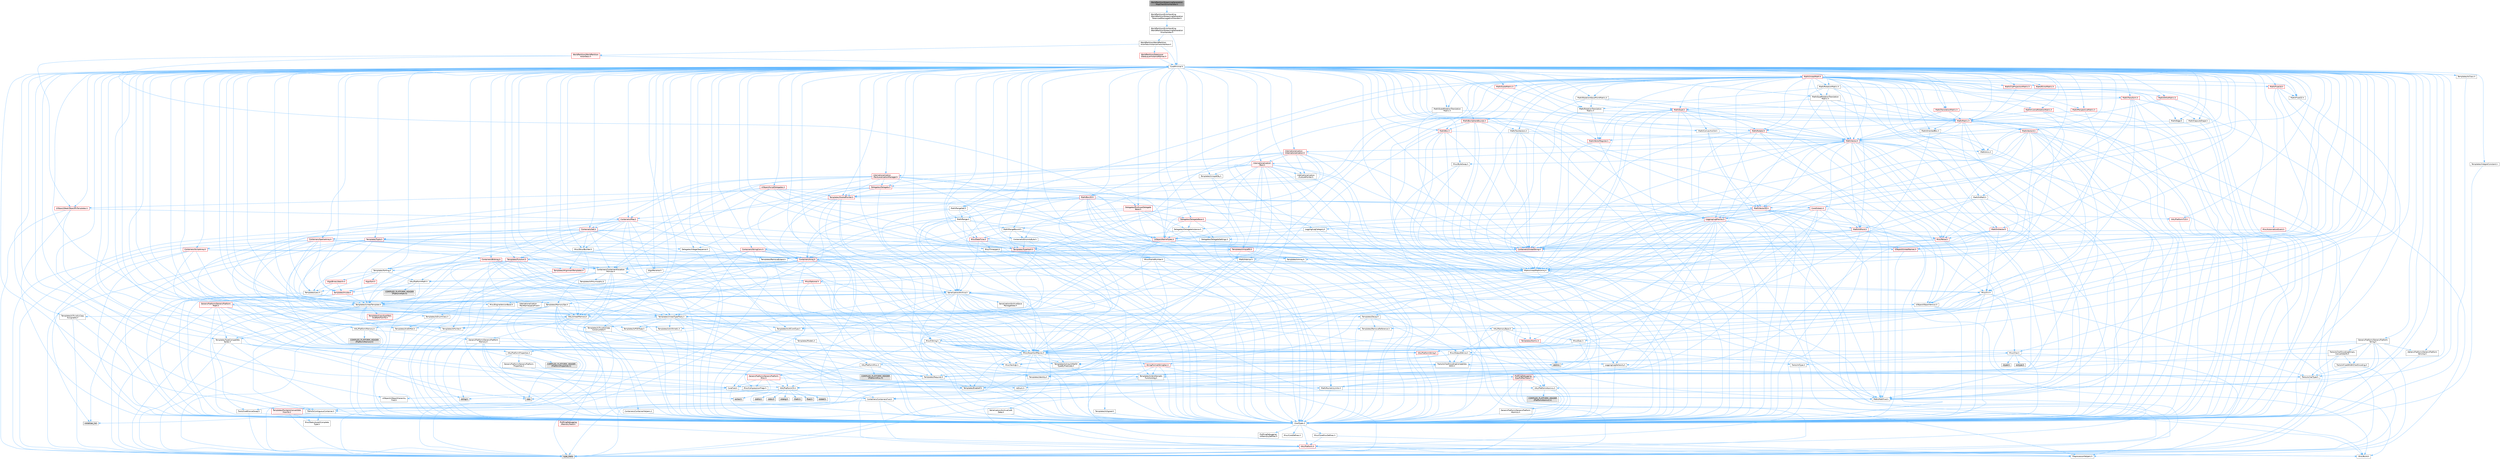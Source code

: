 digraph "WorldPartitionStreamingGenerationMapCheckErrorHandler.h"
{
 // INTERACTIVE_SVG=YES
 // LATEX_PDF_SIZE
  bgcolor="transparent";
  edge [fontname=Helvetica,fontsize=10,labelfontname=Helvetica,labelfontsize=10];
  node [fontname=Helvetica,fontsize=10,shape=box,height=0.2,width=0.4];
  Node1 [id="Node000001",label="WorldPartitionStreamingGeneration\lMapCheckErrorHandler.h",height=0.2,width=0.4,color="gray40", fillcolor="grey60", style="filled", fontcolor="black",tooltip=" "];
  Node1 -> Node2 [id="edge1_Node000001_Node000002",color="steelblue1",style="solid",tooltip=" "];
  Node2 [id="Node000002",label="WorldPartition/ErrorHandling\l/WorldPartitionStreamingGeneration\lTokenizedMessageErrorHandler.h",height=0.2,width=0.4,color="grey40", fillcolor="white", style="filled",URL="$d3/d8e/WorldPartitionStreamingGenerationTokenizedMessageErrorHandler_8h.html",tooltip=" "];
  Node2 -> Node3 [id="edge2_Node000002_Node000003",color="steelblue1",style="solid",tooltip=" "];
  Node3 [id="Node000003",label="WorldPartition/ErrorHandling\l/WorldPartitionStreamingGeneration\lErrorHandler.h",height=0.2,width=0.4,color="grey40", fillcolor="white", style="filled",URL="$d2/d52/WorldPartitionStreamingGenerationErrorHandler_8h.html",tooltip=" "];
  Node3 -> Node4 [id="edge3_Node000003_Node000004",color="steelblue1",style="solid",tooltip=" "];
  Node4 [id="Node000004",label="CoreMinimal.h",height=0.2,width=0.4,color="grey40", fillcolor="white", style="filled",URL="$d7/d67/CoreMinimal_8h.html",tooltip=" "];
  Node4 -> Node5 [id="edge4_Node000004_Node000005",color="steelblue1",style="solid",tooltip=" "];
  Node5 [id="Node000005",label="CoreTypes.h",height=0.2,width=0.4,color="grey40", fillcolor="white", style="filled",URL="$dc/dec/CoreTypes_8h.html",tooltip=" "];
  Node5 -> Node6 [id="edge5_Node000005_Node000006",color="steelblue1",style="solid",tooltip=" "];
  Node6 [id="Node000006",label="HAL/Platform.h",height=0.2,width=0.4,color="red", fillcolor="#FFF0F0", style="filled",URL="$d9/dd0/Platform_8h.html",tooltip=" "];
  Node6 -> Node7 [id="edge6_Node000006_Node000007",color="steelblue1",style="solid",tooltip=" "];
  Node7 [id="Node000007",label="Misc/Build.h",height=0.2,width=0.4,color="grey40", fillcolor="white", style="filled",URL="$d3/dbb/Build_8h.html",tooltip=" "];
  Node6 -> Node9 [id="edge7_Node000006_Node000009",color="steelblue1",style="solid",tooltip=" "];
  Node9 [id="Node000009",label="type_traits",height=0.2,width=0.4,color="grey60", fillcolor="#E0E0E0", style="filled",tooltip=" "];
  Node6 -> Node10 [id="edge8_Node000006_Node000010",color="steelblue1",style="solid",tooltip=" "];
  Node10 [id="Node000010",label="PreprocessorHelpers.h",height=0.2,width=0.4,color="grey40", fillcolor="white", style="filled",URL="$db/ddb/PreprocessorHelpers_8h.html",tooltip=" "];
  Node5 -> Node16 [id="edge9_Node000005_Node000016",color="steelblue1",style="solid",tooltip=" "];
  Node16 [id="Node000016",label="ProfilingDebugging\l/UMemoryDefines.h",height=0.2,width=0.4,color="grey40", fillcolor="white", style="filled",URL="$d2/da2/UMemoryDefines_8h.html",tooltip=" "];
  Node5 -> Node17 [id="edge10_Node000005_Node000017",color="steelblue1",style="solid",tooltip=" "];
  Node17 [id="Node000017",label="Misc/CoreMiscDefines.h",height=0.2,width=0.4,color="grey40", fillcolor="white", style="filled",URL="$da/d38/CoreMiscDefines_8h.html",tooltip=" "];
  Node17 -> Node6 [id="edge11_Node000017_Node000006",color="steelblue1",style="solid",tooltip=" "];
  Node17 -> Node10 [id="edge12_Node000017_Node000010",color="steelblue1",style="solid",tooltip=" "];
  Node5 -> Node18 [id="edge13_Node000005_Node000018",color="steelblue1",style="solid",tooltip=" "];
  Node18 [id="Node000018",label="Misc/CoreDefines.h",height=0.2,width=0.4,color="grey40", fillcolor="white", style="filled",URL="$d3/dd2/CoreDefines_8h.html",tooltip=" "];
  Node4 -> Node19 [id="edge14_Node000004_Node000019",color="steelblue1",style="solid",tooltip=" "];
  Node19 [id="Node000019",label="CoreFwd.h",height=0.2,width=0.4,color="grey40", fillcolor="white", style="filled",URL="$d1/d1e/CoreFwd_8h.html",tooltip=" "];
  Node19 -> Node5 [id="edge15_Node000019_Node000005",color="steelblue1",style="solid",tooltip=" "];
  Node19 -> Node20 [id="edge16_Node000019_Node000020",color="steelblue1",style="solid",tooltip=" "];
  Node20 [id="Node000020",label="Containers/ContainersFwd.h",height=0.2,width=0.4,color="grey40", fillcolor="white", style="filled",URL="$d4/d0a/ContainersFwd_8h.html",tooltip=" "];
  Node20 -> Node6 [id="edge17_Node000020_Node000006",color="steelblue1",style="solid",tooltip=" "];
  Node20 -> Node5 [id="edge18_Node000020_Node000005",color="steelblue1",style="solid",tooltip=" "];
  Node20 -> Node21 [id="edge19_Node000020_Node000021",color="steelblue1",style="solid",tooltip=" "];
  Node21 [id="Node000021",label="Traits/IsContiguousContainer.h",height=0.2,width=0.4,color="grey40", fillcolor="white", style="filled",URL="$d5/d3c/IsContiguousContainer_8h.html",tooltip=" "];
  Node21 -> Node5 [id="edge20_Node000021_Node000005",color="steelblue1",style="solid",tooltip=" "];
  Node21 -> Node22 [id="edge21_Node000021_Node000022",color="steelblue1",style="solid",tooltip=" "];
  Node22 [id="Node000022",label="Misc/StaticAssertComplete\lType.h",height=0.2,width=0.4,color="grey40", fillcolor="white", style="filled",URL="$d5/d4e/StaticAssertCompleteType_8h.html",tooltip=" "];
  Node21 -> Node23 [id="edge22_Node000021_Node000023",color="steelblue1",style="solid",tooltip=" "];
  Node23 [id="Node000023",label="initializer_list",height=0.2,width=0.4,color="grey60", fillcolor="#E0E0E0", style="filled",tooltip=" "];
  Node19 -> Node24 [id="edge23_Node000019_Node000024",color="steelblue1",style="solid",tooltip=" "];
  Node24 [id="Node000024",label="Math/MathFwd.h",height=0.2,width=0.4,color="grey40", fillcolor="white", style="filled",URL="$d2/d10/MathFwd_8h.html",tooltip=" "];
  Node24 -> Node6 [id="edge24_Node000024_Node000006",color="steelblue1",style="solid",tooltip=" "];
  Node19 -> Node25 [id="edge25_Node000019_Node000025",color="steelblue1",style="solid",tooltip=" "];
  Node25 [id="Node000025",label="UObject/UObjectHierarchy\lFwd.h",height=0.2,width=0.4,color="grey40", fillcolor="white", style="filled",URL="$d3/d13/UObjectHierarchyFwd_8h.html",tooltip=" "];
  Node4 -> Node25 [id="edge26_Node000004_Node000025",color="steelblue1",style="solid",tooltip=" "];
  Node4 -> Node20 [id="edge27_Node000004_Node000020",color="steelblue1",style="solid",tooltip=" "];
  Node4 -> Node26 [id="edge28_Node000004_Node000026",color="steelblue1",style="solid",tooltip=" "];
  Node26 [id="Node000026",label="Misc/VarArgs.h",height=0.2,width=0.4,color="grey40", fillcolor="white", style="filled",URL="$d5/d6f/VarArgs_8h.html",tooltip=" "];
  Node26 -> Node5 [id="edge29_Node000026_Node000005",color="steelblue1",style="solid",tooltip=" "];
  Node4 -> Node27 [id="edge30_Node000004_Node000027",color="steelblue1",style="solid",tooltip=" "];
  Node27 [id="Node000027",label="Logging/LogVerbosity.h",height=0.2,width=0.4,color="grey40", fillcolor="white", style="filled",URL="$d2/d8f/LogVerbosity_8h.html",tooltip=" "];
  Node27 -> Node5 [id="edge31_Node000027_Node000005",color="steelblue1",style="solid",tooltip=" "];
  Node4 -> Node28 [id="edge32_Node000004_Node000028",color="steelblue1",style="solid",tooltip=" "];
  Node28 [id="Node000028",label="Misc/OutputDevice.h",height=0.2,width=0.4,color="grey40", fillcolor="white", style="filled",URL="$d7/d32/OutputDevice_8h.html",tooltip=" "];
  Node28 -> Node19 [id="edge33_Node000028_Node000019",color="steelblue1",style="solid",tooltip=" "];
  Node28 -> Node5 [id="edge34_Node000028_Node000005",color="steelblue1",style="solid",tooltip=" "];
  Node28 -> Node27 [id="edge35_Node000028_Node000027",color="steelblue1",style="solid",tooltip=" "];
  Node28 -> Node26 [id="edge36_Node000028_Node000026",color="steelblue1",style="solid",tooltip=" "];
  Node28 -> Node29 [id="edge37_Node000028_Node000029",color="steelblue1",style="solid",tooltip=" "];
  Node29 [id="Node000029",label="Templates/IsArrayOrRefOf\lTypeByPredicate.h",height=0.2,width=0.4,color="grey40", fillcolor="white", style="filled",URL="$d6/da1/IsArrayOrRefOfTypeByPredicate_8h.html",tooltip=" "];
  Node29 -> Node5 [id="edge38_Node000029_Node000005",color="steelblue1",style="solid",tooltip=" "];
  Node28 -> Node30 [id="edge39_Node000028_Node000030",color="steelblue1",style="solid",tooltip=" "];
  Node30 [id="Node000030",label="Templates/IsValidVariadic\lFunctionArg.h",height=0.2,width=0.4,color="grey40", fillcolor="white", style="filled",URL="$d0/dc8/IsValidVariadicFunctionArg_8h.html",tooltip=" "];
  Node30 -> Node5 [id="edge40_Node000030_Node000005",color="steelblue1",style="solid",tooltip=" "];
  Node30 -> Node31 [id="edge41_Node000030_Node000031",color="steelblue1",style="solid",tooltip=" "];
  Node31 [id="Node000031",label="IsEnum.h",height=0.2,width=0.4,color="grey40", fillcolor="white", style="filled",URL="$d4/de5/IsEnum_8h.html",tooltip=" "];
  Node30 -> Node9 [id="edge42_Node000030_Node000009",color="steelblue1",style="solid",tooltip=" "];
  Node28 -> Node32 [id="edge43_Node000028_Node000032",color="steelblue1",style="solid",tooltip=" "];
  Node32 [id="Node000032",label="Traits/IsCharEncodingCompatible\lWith.h",height=0.2,width=0.4,color="grey40", fillcolor="white", style="filled",URL="$df/dd1/IsCharEncodingCompatibleWith_8h.html",tooltip=" "];
  Node32 -> Node9 [id="edge44_Node000032_Node000009",color="steelblue1",style="solid",tooltip=" "];
  Node32 -> Node33 [id="edge45_Node000032_Node000033",color="steelblue1",style="solid",tooltip=" "];
  Node33 [id="Node000033",label="Traits/IsCharType.h",height=0.2,width=0.4,color="grey40", fillcolor="white", style="filled",URL="$db/d51/IsCharType_8h.html",tooltip=" "];
  Node33 -> Node5 [id="edge46_Node000033_Node000005",color="steelblue1",style="solid",tooltip=" "];
  Node4 -> Node34 [id="edge47_Node000004_Node000034",color="steelblue1",style="solid",tooltip=" "];
  Node34 [id="Node000034",label="HAL/PlatformCrt.h",height=0.2,width=0.4,color="grey40", fillcolor="white", style="filled",URL="$d8/d75/PlatformCrt_8h.html",tooltip=" "];
  Node34 -> Node35 [id="edge48_Node000034_Node000035",color="steelblue1",style="solid",tooltip=" "];
  Node35 [id="Node000035",label="new",height=0.2,width=0.4,color="grey60", fillcolor="#E0E0E0", style="filled",tooltip=" "];
  Node34 -> Node36 [id="edge49_Node000034_Node000036",color="steelblue1",style="solid",tooltip=" "];
  Node36 [id="Node000036",label="wchar.h",height=0.2,width=0.4,color="grey60", fillcolor="#E0E0E0", style="filled",tooltip=" "];
  Node34 -> Node37 [id="edge50_Node000034_Node000037",color="steelblue1",style="solid",tooltip=" "];
  Node37 [id="Node000037",label="stddef.h",height=0.2,width=0.4,color="grey60", fillcolor="#E0E0E0", style="filled",tooltip=" "];
  Node34 -> Node38 [id="edge51_Node000034_Node000038",color="steelblue1",style="solid",tooltip=" "];
  Node38 [id="Node000038",label="stdlib.h",height=0.2,width=0.4,color="grey60", fillcolor="#E0E0E0", style="filled",tooltip=" "];
  Node34 -> Node39 [id="edge52_Node000034_Node000039",color="steelblue1",style="solid",tooltip=" "];
  Node39 [id="Node000039",label="stdio.h",height=0.2,width=0.4,color="grey60", fillcolor="#E0E0E0", style="filled",tooltip=" "];
  Node34 -> Node40 [id="edge53_Node000034_Node000040",color="steelblue1",style="solid",tooltip=" "];
  Node40 [id="Node000040",label="stdarg.h",height=0.2,width=0.4,color="grey60", fillcolor="#E0E0E0", style="filled",tooltip=" "];
  Node34 -> Node41 [id="edge54_Node000034_Node000041",color="steelblue1",style="solid",tooltip=" "];
  Node41 [id="Node000041",label="math.h",height=0.2,width=0.4,color="grey60", fillcolor="#E0E0E0", style="filled",tooltip=" "];
  Node34 -> Node42 [id="edge55_Node000034_Node000042",color="steelblue1",style="solid",tooltip=" "];
  Node42 [id="Node000042",label="float.h",height=0.2,width=0.4,color="grey60", fillcolor="#E0E0E0", style="filled",tooltip=" "];
  Node34 -> Node43 [id="edge56_Node000034_Node000043",color="steelblue1",style="solid",tooltip=" "];
  Node43 [id="Node000043",label="string.h",height=0.2,width=0.4,color="grey60", fillcolor="#E0E0E0", style="filled",tooltip=" "];
  Node4 -> Node44 [id="edge57_Node000004_Node000044",color="steelblue1",style="solid",tooltip=" "];
  Node44 [id="Node000044",label="HAL/PlatformMisc.h",height=0.2,width=0.4,color="grey40", fillcolor="white", style="filled",URL="$d0/df5/PlatformMisc_8h.html",tooltip=" "];
  Node44 -> Node5 [id="edge58_Node000044_Node000005",color="steelblue1",style="solid",tooltip=" "];
  Node44 -> Node45 [id="edge59_Node000044_Node000045",color="steelblue1",style="solid",tooltip=" "];
  Node45 [id="Node000045",label="GenericPlatform/GenericPlatform\lMisc.h",height=0.2,width=0.4,color="red", fillcolor="#FFF0F0", style="filled",URL="$db/d9a/GenericPlatformMisc_8h.html",tooltip=" "];
  Node45 -> Node19 [id="edge60_Node000045_Node000019",color="steelblue1",style="solid",tooltip=" "];
  Node45 -> Node5 [id="edge61_Node000045_Node000005",color="steelblue1",style="solid",tooltip=" "];
  Node45 -> Node34 [id="edge62_Node000045_Node000034",color="steelblue1",style="solid",tooltip=" "];
  Node45 -> Node49 [id="edge63_Node000045_Node000049",color="steelblue1",style="solid",tooltip=" "];
  Node49 [id="Node000049",label="Math/NumericLimits.h",height=0.2,width=0.4,color="grey40", fillcolor="white", style="filled",URL="$df/d1b/NumericLimits_8h.html",tooltip=" "];
  Node49 -> Node5 [id="edge64_Node000049_Node000005",color="steelblue1",style="solid",tooltip=" "];
  Node45 -> Node50 [id="edge65_Node000045_Node000050",color="steelblue1",style="solid",tooltip=" "];
  Node50 [id="Node000050",label="Misc/CompressionFlags.h",height=0.2,width=0.4,color="grey40", fillcolor="white", style="filled",URL="$d9/d76/CompressionFlags_8h.html",tooltip=" "];
  Node44 -> Node54 [id="edge66_Node000044_Node000054",color="steelblue1",style="solid",tooltip=" "];
  Node54 [id="Node000054",label="COMPILED_PLATFORM_HEADER\l(PlatformMisc.h)",height=0.2,width=0.4,color="grey60", fillcolor="#E0E0E0", style="filled",tooltip=" "];
  Node44 -> Node55 [id="edge67_Node000044_Node000055",color="steelblue1",style="solid",tooltip=" "];
  Node55 [id="Node000055",label="ProfilingDebugging\l/CpuProfilerTrace.h",height=0.2,width=0.4,color="red", fillcolor="#FFF0F0", style="filled",URL="$da/dcb/CpuProfilerTrace_8h.html",tooltip=" "];
  Node55 -> Node5 [id="edge68_Node000055_Node000005",color="steelblue1",style="solid",tooltip=" "];
  Node55 -> Node20 [id="edge69_Node000055_Node000020",color="steelblue1",style="solid",tooltip=" "];
  Node55 -> Node56 [id="edge70_Node000055_Node000056",color="steelblue1",style="solid",tooltip=" "];
  Node56 [id="Node000056",label="HAL/PlatformAtomics.h",height=0.2,width=0.4,color="grey40", fillcolor="white", style="filled",URL="$d3/d36/PlatformAtomics_8h.html",tooltip=" "];
  Node56 -> Node5 [id="edge71_Node000056_Node000005",color="steelblue1",style="solid",tooltip=" "];
  Node56 -> Node57 [id="edge72_Node000056_Node000057",color="steelblue1",style="solid",tooltip=" "];
  Node57 [id="Node000057",label="GenericPlatform/GenericPlatform\lAtomics.h",height=0.2,width=0.4,color="grey40", fillcolor="white", style="filled",URL="$da/d72/GenericPlatformAtomics_8h.html",tooltip=" "];
  Node57 -> Node5 [id="edge73_Node000057_Node000005",color="steelblue1",style="solid",tooltip=" "];
  Node56 -> Node58 [id="edge74_Node000056_Node000058",color="steelblue1",style="solid",tooltip=" "];
  Node58 [id="Node000058",label="COMPILED_PLATFORM_HEADER\l(PlatformAtomics.h)",height=0.2,width=0.4,color="grey60", fillcolor="#E0E0E0", style="filled",tooltip=" "];
  Node55 -> Node10 [id="edge75_Node000055_Node000010",color="steelblue1",style="solid",tooltip=" "];
  Node55 -> Node7 [id="edge76_Node000055_Node000007",color="steelblue1",style="solid",tooltip=" "];
  Node4 -> Node63 [id="edge77_Node000004_Node000063",color="steelblue1",style="solid",tooltip=" "];
  Node63 [id="Node000063",label="Misc/AssertionMacros.h",height=0.2,width=0.4,color="grey40", fillcolor="white", style="filled",URL="$d0/dfa/AssertionMacros_8h.html",tooltip=" "];
  Node63 -> Node5 [id="edge78_Node000063_Node000005",color="steelblue1",style="solid",tooltip=" "];
  Node63 -> Node6 [id="edge79_Node000063_Node000006",color="steelblue1",style="solid",tooltip=" "];
  Node63 -> Node44 [id="edge80_Node000063_Node000044",color="steelblue1",style="solid",tooltip=" "];
  Node63 -> Node10 [id="edge81_Node000063_Node000010",color="steelblue1",style="solid",tooltip=" "];
  Node63 -> Node64 [id="edge82_Node000063_Node000064",color="steelblue1",style="solid",tooltip=" "];
  Node64 [id="Node000064",label="Templates/EnableIf.h",height=0.2,width=0.4,color="grey40", fillcolor="white", style="filled",URL="$d7/d60/EnableIf_8h.html",tooltip=" "];
  Node64 -> Node5 [id="edge83_Node000064_Node000005",color="steelblue1",style="solid",tooltip=" "];
  Node63 -> Node29 [id="edge84_Node000063_Node000029",color="steelblue1",style="solid",tooltip=" "];
  Node63 -> Node30 [id="edge85_Node000063_Node000030",color="steelblue1",style="solid",tooltip=" "];
  Node63 -> Node32 [id="edge86_Node000063_Node000032",color="steelblue1",style="solid",tooltip=" "];
  Node63 -> Node26 [id="edge87_Node000063_Node000026",color="steelblue1",style="solid",tooltip=" "];
  Node63 -> Node65 [id="edge88_Node000063_Node000065",color="steelblue1",style="solid",tooltip=" "];
  Node65 [id="Node000065",label="String/FormatStringSan.h",height=0.2,width=0.4,color="red", fillcolor="#FFF0F0", style="filled",URL="$d3/d8b/FormatStringSan_8h.html",tooltip=" "];
  Node65 -> Node9 [id="edge89_Node000065_Node000009",color="steelblue1",style="solid",tooltip=" "];
  Node65 -> Node5 [id="edge90_Node000065_Node000005",color="steelblue1",style="solid",tooltip=" "];
  Node65 -> Node66 [id="edge91_Node000065_Node000066",color="steelblue1",style="solid",tooltip=" "];
  Node66 [id="Node000066",label="Templates/Requires.h",height=0.2,width=0.4,color="grey40", fillcolor="white", style="filled",URL="$dc/d96/Requires_8h.html",tooltip=" "];
  Node66 -> Node64 [id="edge92_Node000066_Node000064",color="steelblue1",style="solid",tooltip=" "];
  Node66 -> Node9 [id="edge93_Node000066_Node000009",color="steelblue1",style="solid",tooltip=" "];
  Node65 -> Node67 [id="edge94_Node000065_Node000067",color="steelblue1",style="solid",tooltip=" "];
  Node67 [id="Node000067",label="Templates/Identity.h",height=0.2,width=0.4,color="grey40", fillcolor="white", style="filled",URL="$d0/dd5/Identity_8h.html",tooltip=" "];
  Node65 -> Node30 [id="edge95_Node000065_Node000030",color="steelblue1",style="solid",tooltip=" "];
  Node65 -> Node33 [id="edge96_Node000065_Node000033",color="steelblue1",style="solid",tooltip=" "];
  Node65 -> Node20 [id="edge97_Node000065_Node000020",color="steelblue1",style="solid",tooltip=" "];
  Node63 -> Node71 [id="edge98_Node000063_Node000071",color="steelblue1",style="solid",tooltip=" "];
  Node71 [id="Node000071",label="atomic",height=0.2,width=0.4,color="grey60", fillcolor="#E0E0E0", style="filled",tooltip=" "];
  Node4 -> Node72 [id="edge99_Node000004_Node000072",color="steelblue1",style="solid",tooltip=" "];
  Node72 [id="Node000072",label="Templates/IsPointer.h",height=0.2,width=0.4,color="grey40", fillcolor="white", style="filled",URL="$d7/d05/IsPointer_8h.html",tooltip=" "];
  Node72 -> Node5 [id="edge100_Node000072_Node000005",color="steelblue1",style="solid",tooltip=" "];
  Node4 -> Node73 [id="edge101_Node000004_Node000073",color="steelblue1",style="solid",tooltip=" "];
  Node73 [id="Node000073",label="HAL/PlatformMemory.h",height=0.2,width=0.4,color="grey40", fillcolor="white", style="filled",URL="$de/d68/PlatformMemory_8h.html",tooltip=" "];
  Node73 -> Node5 [id="edge102_Node000073_Node000005",color="steelblue1",style="solid",tooltip=" "];
  Node73 -> Node74 [id="edge103_Node000073_Node000074",color="steelblue1",style="solid",tooltip=" "];
  Node74 [id="Node000074",label="GenericPlatform/GenericPlatform\lMemory.h",height=0.2,width=0.4,color="grey40", fillcolor="white", style="filled",URL="$dd/d22/GenericPlatformMemory_8h.html",tooltip=" "];
  Node74 -> Node19 [id="edge104_Node000074_Node000019",color="steelblue1",style="solid",tooltip=" "];
  Node74 -> Node5 [id="edge105_Node000074_Node000005",color="steelblue1",style="solid",tooltip=" "];
  Node74 -> Node75 [id="edge106_Node000074_Node000075",color="steelblue1",style="solid",tooltip=" "];
  Node75 [id="Node000075",label="HAL/PlatformString.h",height=0.2,width=0.4,color="red", fillcolor="#FFF0F0", style="filled",URL="$db/db5/PlatformString_8h.html",tooltip=" "];
  Node75 -> Node5 [id="edge107_Node000075_Node000005",color="steelblue1",style="solid",tooltip=" "];
  Node74 -> Node43 [id="edge108_Node000074_Node000043",color="steelblue1",style="solid",tooltip=" "];
  Node74 -> Node36 [id="edge109_Node000074_Node000036",color="steelblue1",style="solid",tooltip=" "];
  Node73 -> Node77 [id="edge110_Node000073_Node000077",color="steelblue1",style="solid",tooltip=" "];
  Node77 [id="Node000077",label="COMPILED_PLATFORM_HEADER\l(PlatformMemory.h)",height=0.2,width=0.4,color="grey60", fillcolor="#E0E0E0", style="filled",tooltip=" "];
  Node4 -> Node56 [id="edge111_Node000004_Node000056",color="steelblue1",style="solid",tooltip=" "];
  Node4 -> Node78 [id="edge112_Node000004_Node000078",color="steelblue1",style="solid",tooltip=" "];
  Node78 [id="Node000078",label="Misc/Exec.h",height=0.2,width=0.4,color="grey40", fillcolor="white", style="filled",URL="$de/ddb/Exec_8h.html",tooltip=" "];
  Node78 -> Node5 [id="edge113_Node000078_Node000005",color="steelblue1",style="solid",tooltip=" "];
  Node78 -> Node63 [id="edge114_Node000078_Node000063",color="steelblue1",style="solid",tooltip=" "];
  Node4 -> Node79 [id="edge115_Node000004_Node000079",color="steelblue1",style="solid",tooltip=" "];
  Node79 [id="Node000079",label="HAL/MemoryBase.h",height=0.2,width=0.4,color="grey40", fillcolor="white", style="filled",URL="$d6/d9f/MemoryBase_8h.html",tooltip=" "];
  Node79 -> Node5 [id="edge116_Node000079_Node000005",color="steelblue1",style="solid",tooltip=" "];
  Node79 -> Node56 [id="edge117_Node000079_Node000056",color="steelblue1",style="solid",tooltip=" "];
  Node79 -> Node34 [id="edge118_Node000079_Node000034",color="steelblue1",style="solid",tooltip=" "];
  Node79 -> Node78 [id="edge119_Node000079_Node000078",color="steelblue1",style="solid",tooltip=" "];
  Node79 -> Node28 [id="edge120_Node000079_Node000028",color="steelblue1",style="solid",tooltip=" "];
  Node79 -> Node80 [id="edge121_Node000079_Node000080",color="steelblue1",style="solid",tooltip=" "];
  Node80 [id="Node000080",label="Templates/Atomic.h",height=0.2,width=0.4,color="red", fillcolor="#FFF0F0", style="filled",URL="$d3/d91/Atomic_8h.html",tooltip=" "];
  Node80 -> Node88 [id="edge122_Node000080_Node000088",color="steelblue1",style="solid",tooltip=" "];
  Node88 [id="Node000088",label="Traits/IntType.h",height=0.2,width=0.4,color="grey40", fillcolor="white", style="filled",URL="$d7/deb/IntType_8h.html",tooltip=" "];
  Node88 -> Node6 [id="edge123_Node000088_Node000006",color="steelblue1",style="solid",tooltip=" "];
  Node80 -> Node71 [id="edge124_Node000080_Node000071",color="steelblue1",style="solid",tooltip=" "];
  Node4 -> Node89 [id="edge125_Node000004_Node000089",color="steelblue1",style="solid",tooltip=" "];
  Node89 [id="Node000089",label="HAL/UnrealMemory.h",height=0.2,width=0.4,color="grey40", fillcolor="white", style="filled",URL="$d9/d96/UnrealMemory_8h.html",tooltip=" "];
  Node89 -> Node5 [id="edge126_Node000089_Node000005",color="steelblue1",style="solid",tooltip=" "];
  Node89 -> Node74 [id="edge127_Node000089_Node000074",color="steelblue1",style="solid",tooltip=" "];
  Node89 -> Node79 [id="edge128_Node000089_Node000079",color="steelblue1",style="solid",tooltip=" "];
  Node89 -> Node73 [id="edge129_Node000089_Node000073",color="steelblue1",style="solid",tooltip=" "];
  Node89 -> Node90 [id="edge130_Node000089_Node000090",color="steelblue1",style="solid",tooltip=" "];
  Node90 [id="Node000090",label="ProfilingDebugging\l/MemoryTrace.h",height=0.2,width=0.4,color="red", fillcolor="#FFF0F0", style="filled",URL="$da/dd7/MemoryTrace_8h.html",tooltip=" "];
  Node90 -> Node6 [id="edge131_Node000090_Node000006",color="steelblue1",style="solid",tooltip=" "];
  Node89 -> Node72 [id="edge132_Node000089_Node000072",color="steelblue1",style="solid",tooltip=" "];
  Node4 -> Node91 [id="edge133_Node000004_Node000091",color="steelblue1",style="solid",tooltip=" "];
  Node91 [id="Node000091",label="Templates/IsArithmetic.h",height=0.2,width=0.4,color="grey40", fillcolor="white", style="filled",URL="$d2/d5d/IsArithmetic_8h.html",tooltip=" "];
  Node91 -> Node5 [id="edge134_Node000091_Node000005",color="steelblue1",style="solid",tooltip=" "];
  Node4 -> Node85 [id="edge135_Node000004_Node000085",color="steelblue1",style="solid",tooltip=" "];
  Node85 [id="Node000085",label="Templates/AndOrNot.h",height=0.2,width=0.4,color="grey40", fillcolor="white", style="filled",URL="$db/d0a/AndOrNot_8h.html",tooltip=" "];
  Node85 -> Node5 [id="edge136_Node000085_Node000005",color="steelblue1",style="solid",tooltip=" "];
  Node4 -> Node92 [id="edge137_Node000004_Node000092",color="steelblue1",style="solid",tooltip=" "];
  Node92 [id="Node000092",label="Templates/IsPODType.h",height=0.2,width=0.4,color="grey40", fillcolor="white", style="filled",URL="$d7/db1/IsPODType_8h.html",tooltip=" "];
  Node92 -> Node5 [id="edge138_Node000092_Node000005",color="steelblue1",style="solid",tooltip=" "];
  Node4 -> Node93 [id="edge139_Node000004_Node000093",color="steelblue1",style="solid",tooltip=" "];
  Node93 [id="Node000093",label="Templates/IsUECoreType.h",height=0.2,width=0.4,color="grey40", fillcolor="white", style="filled",URL="$d1/db8/IsUECoreType_8h.html",tooltip=" "];
  Node93 -> Node5 [id="edge140_Node000093_Node000005",color="steelblue1",style="solid",tooltip=" "];
  Node93 -> Node9 [id="edge141_Node000093_Node000009",color="steelblue1",style="solid",tooltip=" "];
  Node4 -> Node86 [id="edge142_Node000004_Node000086",color="steelblue1",style="solid",tooltip=" "];
  Node86 [id="Node000086",label="Templates/IsTriviallyCopy\lConstructible.h",height=0.2,width=0.4,color="grey40", fillcolor="white", style="filled",URL="$d3/d78/IsTriviallyCopyConstructible_8h.html",tooltip=" "];
  Node86 -> Node5 [id="edge143_Node000086_Node000005",color="steelblue1",style="solid",tooltip=" "];
  Node86 -> Node9 [id="edge144_Node000086_Node000009",color="steelblue1",style="solid",tooltip=" "];
  Node4 -> Node94 [id="edge145_Node000004_Node000094",color="steelblue1",style="solid",tooltip=" "];
  Node94 [id="Node000094",label="Templates/UnrealTypeTraits.h",height=0.2,width=0.4,color="grey40", fillcolor="white", style="filled",URL="$d2/d2d/UnrealTypeTraits_8h.html",tooltip=" "];
  Node94 -> Node5 [id="edge146_Node000094_Node000005",color="steelblue1",style="solid",tooltip=" "];
  Node94 -> Node72 [id="edge147_Node000094_Node000072",color="steelblue1",style="solid",tooltip=" "];
  Node94 -> Node63 [id="edge148_Node000094_Node000063",color="steelblue1",style="solid",tooltip=" "];
  Node94 -> Node85 [id="edge149_Node000094_Node000085",color="steelblue1",style="solid",tooltip=" "];
  Node94 -> Node64 [id="edge150_Node000094_Node000064",color="steelblue1",style="solid",tooltip=" "];
  Node94 -> Node91 [id="edge151_Node000094_Node000091",color="steelblue1",style="solid",tooltip=" "];
  Node94 -> Node31 [id="edge152_Node000094_Node000031",color="steelblue1",style="solid",tooltip=" "];
  Node94 -> Node95 [id="edge153_Node000094_Node000095",color="steelblue1",style="solid",tooltip=" "];
  Node95 [id="Node000095",label="Templates/Models.h",height=0.2,width=0.4,color="grey40", fillcolor="white", style="filled",URL="$d3/d0c/Models_8h.html",tooltip=" "];
  Node95 -> Node67 [id="edge154_Node000095_Node000067",color="steelblue1",style="solid",tooltip=" "];
  Node94 -> Node92 [id="edge155_Node000094_Node000092",color="steelblue1",style="solid",tooltip=" "];
  Node94 -> Node93 [id="edge156_Node000094_Node000093",color="steelblue1",style="solid",tooltip=" "];
  Node94 -> Node86 [id="edge157_Node000094_Node000086",color="steelblue1",style="solid",tooltip=" "];
  Node4 -> Node64 [id="edge158_Node000004_Node000064",color="steelblue1",style="solid",tooltip=" "];
  Node4 -> Node96 [id="edge159_Node000004_Node000096",color="steelblue1",style="solid",tooltip=" "];
  Node96 [id="Node000096",label="Templates/RemoveReference.h",height=0.2,width=0.4,color="grey40", fillcolor="white", style="filled",URL="$da/dbe/RemoveReference_8h.html",tooltip=" "];
  Node96 -> Node5 [id="edge160_Node000096_Node000005",color="steelblue1",style="solid",tooltip=" "];
  Node4 -> Node97 [id="edge161_Node000004_Node000097",color="steelblue1",style="solid",tooltip=" "];
  Node97 [id="Node000097",label="Templates/IntegralConstant.h",height=0.2,width=0.4,color="grey40", fillcolor="white", style="filled",URL="$db/d1b/IntegralConstant_8h.html",tooltip=" "];
  Node97 -> Node5 [id="edge162_Node000097_Node000005",color="steelblue1",style="solid",tooltip=" "];
  Node4 -> Node98 [id="edge163_Node000004_Node000098",color="steelblue1",style="solid",tooltip=" "];
  Node98 [id="Node000098",label="Templates/IsClass.h",height=0.2,width=0.4,color="grey40", fillcolor="white", style="filled",URL="$db/dcb/IsClass_8h.html",tooltip=" "];
  Node98 -> Node5 [id="edge164_Node000098_Node000005",color="steelblue1",style="solid",tooltip=" "];
  Node4 -> Node99 [id="edge165_Node000004_Node000099",color="steelblue1",style="solid",tooltip=" "];
  Node99 [id="Node000099",label="Templates/TypeCompatible\lBytes.h",height=0.2,width=0.4,color="grey40", fillcolor="white", style="filled",URL="$df/d0a/TypeCompatibleBytes_8h.html",tooltip=" "];
  Node99 -> Node5 [id="edge166_Node000099_Node000005",color="steelblue1",style="solid",tooltip=" "];
  Node99 -> Node43 [id="edge167_Node000099_Node000043",color="steelblue1",style="solid",tooltip=" "];
  Node99 -> Node35 [id="edge168_Node000099_Node000035",color="steelblue1",style="solid",tooltip=" "];
  Node99 -> Node9 [id="edge169_Node000099_Node000009",color="steelblue1",style="solid",tooltip=" "];
  Node4 -> Node21 [id="edge170_Node000004_Node000021",color="steelblue1",style="solid",tooltip=" "];
  Node4 -> Node100 [id="edge171_Node000004_Node000100",color="steelblue1",style="solid",tooltip=" "];
  Node100 [id="Node000100",label="Templates/UnrealTemplate.h",height=0.2,width=0.4,color="grey40", fillcolor="white", style="filled",URL="$d4/d24/UnrealTemplate_8h.html",tooltip=" "];
  Node100 -> Node5 [id="edge172_Node000100_Node000005",color="steelblue1",style="solid",tooltip=" "];
  Node100 -> Node72 [id="edge173_Node000100_Node000072",color="steelblue1",style="solid",tooltip=" "];
  Node100 -> Node89 [id="edge174_Node000100_Node000089",color="steelblue1",style="solid",tooltip=" "];
  Node100 -> Node101 [id="edge175_Node000100_Node000101",color="steelblue1",style="solid",tooltip=" "];
  Node101 [id="Node000101",label="Templates/CopyQualifiers\lAndRefsFromTo.h",height=0.2,width=0.4,color="red", fillcolor="#FFF0F0", style="filled",URL="$d3/db3/CopyQualifiersAndRefsFromTo_8h.html",tooltip=" "];
  Node100 -> Node94 [id="edge176_Node000100_Node000094",color="steelblue1",style="solid",tooltip=" "];
  Node100 -> Node96 [id="edge177_Node000100_Node000096",color="steelblue1",style="solid",tooltip=" "];
  Node100 -> Node66 [id="edge178_Node000100_Node000066",color="steelblue1",style="solid",tooltip=" "];
  Node100 -> Node99 [id="edge179_Node000100_Node000099",color="steelblue1",style="solid",tooltip=" "];
  Node100 -> Node67 [id="edge180_Node000100_Node000067",color="steelblue1",style="solid",tooltip=" "];
  Node100 -> Node21 [id="edge181_Node000100_Node000021",color="steelblue1",style="solid",tooltip=" "];
  Node100 -> Node103 [id="edge182_Node000100_Node000103",color="steelblue1",style="solid",tooltip=" "];
  Node103 [id="Node000103",label="Traits/UseBitwiseSwap.h",height=0.2,width=0.4,color="grey40", fillcolor="white", style="filled",URL="$db/df3/UseBitwiseSwap_8h.html",tooltip=" "];
  Node103 -> Node5 [id="edge183_Node000103_Node000005",color="steelblue1",style="solid",tooltip=" "];
  Node103 -> Node9 [id="edge184_Node000103_Node000009",color="steelblue1",style="solid",tooltip=" "];
  Node100 -> Node9 [id="edge185_Node000100_Node000009",color="steelblue1",style="solid",tooltip=" "];
  Node4 -> Node49 [id="edge186_Node000004_Node000049",color="steelblue1",style="solid",tooltip=" "];
  Node4 -> Node104 [id="edge187_Node000004_Node000104",color="steelblue1",style="solid",tooltip=" "];
  Node104 [id="Node000104",label="HAL/PlatformMath.h",height=0.2,width=0.4,color="grey40", fillcolor="white", style="filled",URL="$dc/d53/PlatformMath_8h.html",tooltip=" "];
  Node104 -> Node5 [id="edge188_Node000104_Node000005",color="steelblue1",style="solid",tooltip=" "];
  Node104 -> Node105 [id="edge189_Node000104_Node000105",color="steelblue1",style="solid",tooltip=" "];
  Node105 [id="Node000105",label="GenericPlatform/GenericPlatform\lMath.h",height=0.2,width=0.4,color="red", fillcolor="#FFF0F0", style="filled",URL="$d5/d79/GenericPlatformMath_8h.html",tooltip=" "];
  Node105 -> Node5 [id="edge190_Node000105_Node000005",color="steelblue1",style="solid",tooltip=" "];
  Node105 -> Node20 [id="edge191_Node000105_Node000020",color="steelblue1",style="solid",tooltip=" "];
  Node105 -> Node34 [id="edge192_Node000105_Node000034",color="steelblue1",style="solid",tooltip=" "];
  Node105 -> Node85 [id="edge193_Node000105_Node000085",color="steelblue1",style="solid",tooltip=" "];
  Node105 -> Node106 [id="edge194_Node000105_Node000106",color="steelblue1",style="solid",tooltip=" "];
  Node106 [id="Node000106",label="Templates/Decay.h",height=0.2,width=0.4,color="grey40", fillcolor="white", style="filled",URL="$dd/d0f/Decay_8h.html",tooltip=" "];
  Node106 -> Node5 [id="edge195_Node000106_Node000005",color="steelblue1",style="solid",tooltip=" "];
  Node106 -> Node96 [id="edge196_Node000106_Node000096",color="steelblue1",style="solid",tooltip=" "];
  Node106 -> Node9 [id="edge197_Node000106_Node000009",color="steelblue1",style="solid",tooltip=" "];
  Node105 -> Node94 [id="edge198_Node000105_Node000094",color="steelblue1",style="solid",tooltip=" "];
  Node105 -> Node66 [id="edge199_Node000105_Node000066",color="steelblue1",style="solid",tooltip=" "];
  Node105 -> Node99 [id="edge200_Node000105_Node000099",color="steelblue1",style="solid",tooltip=" "];
  Node105 -> Node9 [id="edge201_Node000105_Node000009",color="steelblue1",style="solid",tooltip=" "];
  Node104 -> Node111 [id="edge202_Node000104_Node000111",color="steelblue1",style="solid",tooltip=" "];
  Node111 [id="Node000111",label="COMPILED_PLATFORM_HEADER\l(PlatformMath.h)",height=0.2,width=0.4,color="grey60", fillcolor="#E0E0E0", style="filled",tooltip=" "];
  Node4 -> Node87 [id="edge203_Node000004_Node000087",color="steelblue1",style="solid",tooltip=" "];
  Node87 [id="Node000087",label="Templates/IsTriviallyCopy\lAssignable.h",height=0.2,width=0.4,color="grey40", fillcolor="white", style="filled",URL="$d2/df2/IsTriviallyCopyAssignable_8h.html",tooltip=" "];
  Node87 -> Node5 [id="edge204_Node000087_Node000005",color="steelblue1",style="solid",tooltip=" "];
  Node87 -> Node9 [id="edge205_Node000087_Node000009",color="steelblue1",style="solid",tooltip=" "];
  Node4 -> Node112 [id="edge206_Node000004_Node000112",color="steelblue1",style="solid",tooltip=" "];
  Node112 [id="Node000112",label="Templates/MemoryOps.h",height=0.2,width=0.4,color="grey40", fillcolor="white", style="filled",URL="$db/dea/MemoryOps_8h.html",tooltip=" "];
  Node112 -> Node5 [id="edge207_Node000112_Node000005",color="steelblue1",style="solid",tooltip=" "];
  Node112 -> Node89 [id="edge208_Node000112_Node000089",color="steelblue1",style="solid",tooltip=" "];
  Node112 -> Node87 [id="edge209_Node000112_Node000087",color="steelblue1",style="solid",tooltip=" "];
  Node112 -> Node86 [id="edge210_Node000112_Node000086",color="steelblue1",style="solid",tooltip=" "];
  Node112 -> Node66 [id="edge211_Node000112_Node000066",color="steelblue1",style="solid",tooltip=" "];
  Node112 -> Node94 [id="edge212_Node000112_Node000094",color="steelblue1",style="solid",tooltip=" "];
  Node112 -> Node103 [id="edge213_Node000112_Node000103",color="steelblue1",style="solid",tooltip=" "];
  Node112 -> Node35 [id="edge214_Node000112_Node000035",color="steelblue1",style="solid",tooltip=" "];
  Node112 -> Node9 [id="edge215_Node000112_Node000009",color="steelblue1",style="solid",tooltip=" "];
  Node4 -> Node113 [id="edge216_Node000004_Node000113",color="steelblue1",style="solid",tooltip=" "];
  Node113 [id="Node000113",label="Containers/ContainerAllocation\lPolicies.h",height=0.2,width=0.4,color="grey40", fillcolor="white", style="filled",URL="$d7/dff/ContainerAllocationPolicies_8h.html",tooltip=" "];
  Node113 -> Node5 [id="edge217_Node000113_Node000005",color="steelblue1",style="solid",tooltip=" "];
  Node113 -> Node114 [id="edge218_Node000113_Node000114",color="steelblue1",style="solid",tooltip=" "];
  Node114 [id="Node000114",label="Containers/ContainerHelpers.h",height=0.2,width=0.4,color="grey40", fillcolor="white", style="filled",URL="$d7/d33/ContainerHelpers_8h.html",tooltip=" "];
  Node114 -> Node5 [id="edge219_Node000114_Node000005",color="steelblue1",style="solid",tooltip=" "];
  Node113 -> Node113 [id="edge220_Node000113_Node000113",color="steelblue1",style="solid",tooltip=" "];
  Node113 -> Node104 [id="edge221_Node000113_Node000104",color="steelblue1",style="solid",tooltip=" "];
  Node113 -> Node89 [id="edge222_Node000113_Node000089",color="steelblue1",style="solid",tooltip=" "];
  Node113 -> Node49 [id="edge223_Node000113_Node000049",color="steelblue1",style="solid",tooltip=" "];
  Node113 -> Node63 [id="edge224_Node000113_Node000063",color="steelblue1",style="solid",tooltip=" "];
  Node113 -> Node115 [id="edge225_Node000113_Node000115",color="steelblue1",style="solid",tooltip=" "];
  Node115 [id="Node000115",label="Templates/IsPolymorphic.h",height=0.2,width=0.4,color="grey40", fillcolor="white", style="filled",URL="$dc/d20/IsPolymorphic_8h.html",tooltip=" "];
  Node113 -> Node112 [id="edge226_Node000113_Node000112",color="steelblue1",style="solid",tooltip=" "];
  Node113 -> Node99 [id="edge227_Node000113_Node000099",color="steelblue1",style="solid",tooltip=" "];
  Node113 -> Node9 [id="edge228_Node000113_Node000009",color="steelblue1",style="solid",tooltip=" "];
  Node4 -> Node116 [id="edge229_Node000004_Node000116",color="steelblue1",style="solid",tooltip=" "];
  Node116 [id="Node000116",label="Templates/IsEnumClass.h",height=0.2,width=0.4,color="grey40", fillcolor="white", style="filled",URL="$d7/d15/IsEnumClass_8h.html",tooltip=" "];
  Node116 -> Node5 [id="edge230_Node000116_Node000005",color="steelblue1",style="solid",tooltip=" "];
  Node116 -> Node85 [id="edge231_Node000116_Node000085",color="steelblue1",style="solid",tooltip=" "];
  Node4 -> Node117 [id="edge232_Node000004_Node000117",color="steelblue1",style="solid",tooltip=" "];
  Node117 [id="Node000117",label="HAL/PlatformProperties.h",height=0.2,width=0.4,color="grey40", fillcolor="white", style="filled",URL="$d9/db0/PlatformProperties_8h.html",tooltip=" "];
  Node117 -> Node5 [id="edge233_Node000117_Node000005",color="steelblue1",style="solid",tooltip=" "];
  Node117 -> Node118 [id="edge234_Node000117_Node000118",color="steelblue1",style="solid",tooltip=" "];
  Node118 [id="Node000118",label="GenericPlatform/GenericPlatform\lProperties.h",height=0.2,width=0.4,color="grey40", fillcolor="white", style="filled",URL="$d2/dcd/GenericPlatformProperties_8h.html",tooltip=" "];
  Node118 -> Node5 [id="edge235_Node000118_Node000005",color="steelblue1",style="solid",tooltip=" "];
  Node118 -> Node45 [id="edge236_Node000118_Node000045",color="steelblue1",style="solid",tooltip=" "];
  Node117 -> Node119 [id="edge237_Node000117_Node000119",color="steelblue1",style="solid",tooltip=" "];
  Node119 [id="Node000119",label="COMPILED_PLATFORM_HEADER\l(PlatformProperties.h)",height=0.2,width=0.4,color="grey60", fillcolor="#E0E0E0", style="filled",tooltip=" "];
  Node4 -> Node120 [id="edge238_Node000004_Node000120",color="steelblue1",style="solid",tooltip=" "];
  Node120 [id="Node000120",label="Misc/EngineVersionBase.h",height=0.2,width=0.4,color="grey40", fillcolor="white", style="filled",URL="$d5/d2b/EngineVersionBase_8h.html",tooltip=" "];
  Node120 -> Node5 [id="edge239_Node000120_Node000005",color="steelblue1",style="solid",tooltip=" "];
  Node4 -> Node121 [id="edge240_Node000004_Node000121",color="steelblue1",style="solid",tooltip=" "];
  Node121 [id="Node000121",label="Internationalization\l/TextNamespaceFwd.h",height=0.2,width=0.4,color="grey40", fillcolor="white", style="filled",URL="$d8/d97/TextNamespaceFwd_8h.html",tooltip=" "];
  Node121 -> Node5 [id="edge241_Node000121_Node000005",color="steelblue1",style="solid",tooltip=" "];
  Node4 -> Node122 [id="edge242_Node000004_Node000122",color="steelblue1",style="solid",tooltip=" "];
  Node122 [id="Node000122",label="Serialization/Archive.h",height=0.2,width=0.4,color="grey40", fillcolor="white", style="filled",URL="$d7/d3b/Archive_8h.html",tooltip=" "];
  Node122 -> Node19 [id="edge243_Node000122_Node000019",color="steelblue1",style="solid",tooltip=" "];
  Node122 -> Node5 [id="edge244_Node000122_Node000005",color="steelblue1",style="solid",tooltip=" "];
  Node122 -> Node117 [id="edge245_Node000122_Node000117",color="steelblue1",style="solid",tooltip=" "];
  Node122 -> Node121 [id="edge246_Node000122_Node000121",color="steelblue1",style="solid",tooltip=" "];
  Node122 -> Node24 [id="edge247_Node000122_Node000024",color="steelblue1",style="solid",tooltip=" "];
  Node122 -> Node63 [id="edge248_Node000122_Node000063",color="steelblue1",style="solid",tooltip=" "];
  Node122 -> Node7 [id="edge249_Node000122_Node000007",color="steelblue1",style="solid",tooltip=" "];
  Node122 -> Node50 [id="edge250_Node000122_Node000050",color="steelblue1",style="solid",tooltip=" "];
  Node122 -> Node120 [id="edge251_Node000122_Node000120",color="steelblue1",style="solid",tooltip=" "];
  Node122 -> Node26 [id="edge252_Node000122_Node000026",color="steelblue1",style="solid",tooltip=" "];
  Node122 -> Node123 [id="edge253_Node000122_Node000123",color="steelblue1",style="solid",tooltip=" "];
  Node123 [id="Node000123",label="Serialization/ArchiveCook\lData.h",height=0.2,width=0.4,color="grey40", fillcolor="white", style="filled",URL="$dc/db6/ArchiveCookData_8h.html",tooltip=" "];
  Node123 -> Node6 [id="edge254_Node000123_Node000006",color="steelblue1",style="solid",tooltip=" "];
  Node122 -> Node124 [id="edge255_Node000122_Node000124",color="steelblue1",style="solid",tooltip=" "];
  Node124 [id="Node000124",label="Serialization/ArchiveSave\lPackageData.h",height=0.2,width=0.4,color="grey40", fillcolor="white", style="filled",URL="$d1/d37/ArchiveSavePackageData_8h.html",tooltip=" "];
  Node122 -> Node64 [id="edge256_Node000122_Node000064",color="steelblue1",style="solid",tooltip=" "];
  Node122 -> Node29 [id="edge257_Node000122_Node000029",color="steelblue1",style="solid",tooltip=" "];
  Node122 -> Node116 [id="edge258_Node000122_Node000116",color="steelblue1",style="solid",tooltip=" "];
  Node122 -> Node109 [id="edge259_Node000122_Node000109",color="steelblue1",style="solid",tooltip=" "];
  Node109 [id="Node000109",label="Templates/IsSigned.h",height=0.2,width=0.4,color="grey40", fillcolor="white", style="filled",URL="$d8/dd8/IsSigned_8h.html",tooltip=" "];
  Node109 -> Node5 [id="edge260_Node000109_Node000005",color="steelblue1",style="solid",tooltip=" "];
  Node122 -> Node30 [id="edge261_Node000122_Node000030",color="steelblue1",style="solid",tooltip=" "];
  Node122 -> Node100 [id="edge262_Node000122_Node000100",color="steelblue1",style="solid",tooltip=" "];
  Node122 -> Node32 [id="edge263_Node000122_Node000032",color="steelblue1",style="solid",tooltip=" "];
  Node122 -> Node125 [id="edge264_Node000122_Node000125",color="steelblue1",style="solid",tooltip=" "];
  Node125 [id="Node000125",label="UObject/ObjectVersion.h",height=0.2,width=0.4,color="grey40", fillcolor="white", style="filled",URL="$da/d63/ObjectVersion_8h.html",tooltip=" "];
  Node125 -> Node5 [id="edge265_Node000125_Node000005",color="steelblue1",style="solid",tooltip=" "];
  Node4 -> Node126 [id="edge266_Node000004_Node000126",color="steelblue1",style="solid",tooltip=" "];
  Node126 [id="Node000126",label="Templates/Less.h",height=0.2,width=0.4,color="grey40", fillcolor="white", style="filled",URL="$de/dc8/Less_8h.html",tooltip=" "];
  Node126 -> Node5 [id="edge267_Node000126_Node000005",color="steelblue1",style="solid",tooltip=" "];
  Node126 -> Node100 [id="edge268_Node000126_Node000100",color="steelblue1",style="solid",tooltip=" "];
  Node4 -> Node127 [id="edge269_Node000004_Node000127",color="steelblue1",style="solid",tooltip=" "];
  Node127 [id="Node000127",label="Templates/Sorting.h",height=0.2,width=0.4,color="grey40", fillcolor="white", style="filled",URL="$d3/d9e/Sorting_8h.html",tooltip=" "];
  Node127 -> Node5 [id="edge270_Node000127_Node000005",color="steelblue1",style="solid",tooltip=" "];
  Node127 -> Node128 [id="edge271_Node000127_Node000128",color="steelblue1",style="solid",tooltip=" "];
  Node128 [id="Node000128",label="Algo/BinarySearch.h",height=0.2,width=0.4,color="red", fillcolor="#FFF0F0", style="filled",URL="$db/db4/BinarySearch_8h.html",tooltip=" "];
  Node128 -> Node130 [id="edge272_Node000128_Node000130",color="steelblue1",style="solid",tooltip=" "];
  Node130 [id="Node000130",label="Templates/Invoke.h",height=0.2,width=0.4,color="red", fillcolor="#FFF0F0", style="filled",URL="$d7/deb/Invoke_8h.html",tooltip=" "];
  Node130 -> Node5 [id="edge273_Node000130_Node000005",color="steelblue1",style="solid",tooltip=" "];
  Node130 -> Node100 [id="edge274_Node000130_Node000100",color="steelblue1",style="solid",tooltip=" "];
  Node130 -> Node9 [id="edge275_Node000130_Node000009",color="steelblue1",style="solid",tooltip=" "];
  Node128 -> Node126 [id="edge276_Node000128_Node000126",color="steelblue1",style="solid",tooltip=" "];
  Node127 -> Node132 [id="edge277_Node000127_Node000132",color="steelblue1",style="solid",tooltip=" "];
  Node132 [id="Node000132",label="Algo/Sort.h",height=0.2,width=0.4,color="red", fillcolor="#FFF0F0", style="filled",URL="$d1/d87/Sort_8h.html",tooltip=" "];
  Node127 -> Node104 [id="edge278_Node000127_Node000104",color="steelblue1",style="solid",tooltip=" "];
  Node127 -> Node126 [id="edge279_Node000127_Node000126",color="steelblue1",style="solid",tooltip=" "];
  Node4 -> Node138 [id="edge280_Node000004_Node000138",color="steelblue1",style="solid",tooltip=" "];
  Node138 [id="Node000138",label="Misc/Char.h",height=0.2,width=0.4,color="grey40", fillcolor="white", style="filled",URL="$d0/d58/Char_8h.html",tooltip=" "];
  Node138 -> Node5 [id="edge281_Node000138_Node000005",color="steelblue1",style="solid",tooltip=" "];
  Node138 -> Node88 [id="edge282_Node000138_Node000088",color="steelblue1",style="solid",tooltip=" "];
  Node138 -> Node139 [id="edge283_Node000138_Node000139",color="steelblue1",style="solid",tooltip=" "];
  Node139 [id="Node000139",label="ctype.h",height=0.2,width=0.4,color="grey60", fillcolor="#E0E0E0", style="filled",tooltip=" "];
  Node138 -> Node140 [id="edge284_Node000138_Node000140",color="steelblue1",style="solid",tooltip=" "];
  Node140 [id="Node000140",label="wctype.h",height=0.2,width=0.4,color="grey60", fillcolor="#E0E0E0", style="filled",tooltip=" "];
  Node138 -> Node9 [id="edge285_Node000138_Node000009",color="steelblue1",style="solid",tooltip=" "];
  Node4 -> Node141 [id="edge286_Node000004_Node000141",color="steelblue1",style="solid",tooltip=" "];
  Node141 [id="Node000141",label="GenericPlatform/GenericPlatform\lStricmp.h",height=0.2,width=0.4,color="grey40", fillcolor="white", style="filled",URL="$d2/d86/GenericPlatformStricmp_8h.html",tooltip=" "];
  Node141 -> Node5 [id="edge287_Node000141_Node000005",color="steelblue1",style="solid",tooltip=" "];
  Node4 -> Node142 [id="edge288_Node000004_Node000142",color="steelblue1",style="solid",tooltip=" "];
  Node142 [id="Node000142",label="GenericPlatform/GenericPlatform\lString.h",height=0.2,width=0.4,color="grey40", fillcolor="white", style="filled",URL="$dd/d20/GenericPlatformString_8h.html",tooltip=" "];
  Node142 -> Node5 [id="edge289_Node000142_Node000005",color="steelblue1",style="solid",tooltip=" "];
  Node142 -> Node141 [id="edge290_Node000142_Node000141",color="steelblue1",style="solid",tooltip=" "];
  Node142 -> Node64 [id="edge291_Node000142_Node000064",color="steelblue1",style="solid",tooltip=" "];
  Node142 -> Node32 [id="edge292_Node000142_Node000032",color="steelblue1",style="solid",tooltip=" "];
  Node142 -> Node143 [id="edge293_Node000142_Node000143",color="steelblue1",style="solid",tooltip=" "];
  Node143 [id="Node000143",label="Traits/IsCharEncodingSimply\lConvertibleTo.h",height=0.2,width=0.4,color="grey40", fillcolor="white", style="filled",URL="$d4/dee/IsCharEncodingSimplyConvertibleTo_8h.html",tooltip=" "];
  Node143 -> Node9 [id="edge294_Node000143_Node000009",color="steelblue1",style="solid",tooltip=" "];
  Node143 -> Node32 [id="edge295_Node000143_Node000032",color="steelblue1",style="solid",tooltip=" "];
  Node143 -> Node144 [id="edge296_Node000143_Node000144",color="steelblue1",style="solid",tooltip=" "];
  Node144 [id="Node000144",label="Traits/IsFixedWidthCharEncoding.h",height=0.2,width=0.4,color="grey40", fillcolor="white", style="filled",URL="$dc/d9e/IsFixedWidthCharEncoding_8h.html",tooltip=" "];
  Node144 -> Node9 [id="edge297_Node000144_Node000009",color="steelblue1",style="solid",tooltip=" "];
  Node144 -> Node33 [id="edge298_Node000144_Node000033",color="steelblue1",style="solid",tooltip=" "];
  Node143 -> Node33 [id="edge299_Node000143_Node000033",color="steelblue1",style="solid",tooltip=" "];
  Node142 -> Node33 [id="edge300_Node000142_Node000033",color="steelblue1",style="solid",tooltip=" "];
  Node142 -> Node144 [id="edge301_Node000142_Node000144",color="steelblue1",style="solid",tooltip=" "];
  Node142 -> Node9 [id="edge302_Node000142_Node000009",color="steelblue1",style="solid",tooltip=" "];
  Node4 -> Node75 [id="edge303_Node000004_Node000075",color="steelblue1",style="solid",tooltip=" "];
  Node4 -> Node145 [id="edge304_Node000004_Node000145",color="steelblue1",style="solid",tooltip=" "];
  Node145 [id="Node000145",label="Misc/CString.h",height=0.2,width=0.4,color="grey40", fillcolor="white", style="filled",URL="$d2/d49/CString_8h.html",tooltip=" "];
  Node145 -> Node5 [id="edge305_Node000145_Node000005",color="steelblue1",style="solid",tooltip=" "];
  Node145 -> Node34 [id="edge306_Node000145_Node000034",color="steelblue1",style="solid",tooltip=" "];
  Node145 -> Node75 [id="edge307_Node000145_Node000075",color="steelblue1",style="solid",tooltip=" "];
  Node145 -> Node63 [id="edge308_Node000145_Node000063",color="steelblue1",style="solid",tooltip=" "];
  Node145 -> Node138 [id="edge309_Node000145_Node000138",color="steelblue1",style="solid",tooltip=" "];
  Node145 -> Node26 [id="edge310_Node000145_Node000026",color="steelblue1",style="solid",tooltip=" "];
  Node145 -> Node29 [id="edge311_Node000145_Node000029",color="steelblue1",style="solid",tooltip=" "];
  Node145 -> Node30 [id="edge312_Node000145_Node000030",color="steelblue1",style="solid",tooltip=" "];
  Node145 -> Node32 [id="edge313_Node000145_Node000032",color="steelblue1",style="solid",tooltip=" "];
  Node4 -> Node146 [id="edge314_Node000004_Node000146",color="steelblue1",style="solid",tooltip=" "];
  Node146 [id="Node000146",label="Misc/Crc.h",height=0.2,width=0.4,color="grey40", fillcolor="white", style="filled",URL="$d4/dd2/Crc_8h.html",tooltip=" "];
  Node146 -> Node5 [id="edge315_Node000146_Node000005",color="steelblue1",style="solid",tooltip=" "];
  Node146 -> Node75 [id="edge316_Node000146_Node000075",color="steelblue1",style="solid",tooltip=" "];
  Node146 -> Node63 [id="edge317_Node000146_Node000063",color="steelblue1",style="solid",tooltip=" "];
  Node146 -> Node145 [id="edge318_Node000146_Node000145",color="steelblue1",style="solid",tooltip=" "];
  Node146 -> Node138 [id="edge319_Node000146_Node000138",color="steelblue1",style="solid",tooltip=" "];
  Node146 -> Node94 [id="edge320_Node000146_Node000094",color="steelblue1",style="solid",tooltip=" "];
  Node146 -> Node33 [id="edge321_Node000146_Node000033",color="steelblue1",style="solid",tooltip=" "];
  Node4 -> Node137 [id="edge322_Node000004_Node000137",color="steelblue1",style="solid",tooltip=" "];
  Node137 [id="Node000137",label="Math/UnrealMathUtility.h",height=0.2,width=0.4,color="grey40", fillcolor="white", style="filled",URL="$db/db8/UnrealMathUtility_8h.html",tooltip=" "];
  Node137 -> Node5 [id="edge323_Node000137_Node000005",color="steelblue1",style="solid",tooltip=" "];
  Node137 -> Node63 [id="edge324_Node000137_Node000063",color="steelblue1",style="solid",tooltip=" "];
  Node137 -> Node104 [id="edge325_Node000137_Node000104",color="steelblue1",style="solid",tooltip=" "];
  Node137 -> Node24 [id="edge326_Node000137_Node000024",color="steelblue1",style="solid",tooltip=" "];
  Node137 -> Node67 [id="edge327_Node000137_Node000067",color="steelblue1",style="solid",tooltip=" "];
  Node137 -> Node66 [id="edge328_Node000137_Node000066",color="steelblue1",style="solid",tooltip=" "];
  Node4 -> Node147 [id="edge329_Node000004_Node000147",color="steelblue1",style="solid",tooltip=" "];
  Node147 [id="Node000147",label="Containers/UnrealString.h",height=0.2,width=0.4,color="red", fillcolor="#FFF0F0", style="filled",URL="$d5/dba/UnrealString_8h.html",tooltip=" "];
  Node4 -> Node151 [id="edge330_Node000004_Node000151",color="steelblue1",style="solid",tooltip=" "];
  Node151 [id="Node000151",label="Containers/Array.h",height=0.2,width=0.4,color="red", fillcolor="#FFF0F0", style="filled",URL="$df/dd0/Array_8h.html",tooltip=" "];
  Node151 -> Node5 [id="edge331_Node000151_Node000005",color="steelblue1",style="solid",tooltip=" "];
  Node151 -> Node63 [id="edge332_Node000151_Node000063",color="steelblue1",style="solid",tooltip=" "];
  Node151 -> Node89 [id="edge333_Node000151_Node000089",color="steelblue1",style="solid",tooltip=" "];
  Node151 -> Node94 [id="edge334_Node000151_Node000094",color="steelblue1",style="solid",tooltip=" "];
  Node151 -> Node100 [id="edge335_Node000151_Node000100",color="steelblue1",style="solid",tooltip=" "];
  Node151 -> Node113 [id="edge336_Node000151_Node000113",color="steelblue1",style="solid",tooltip=" "];
  Node151 -> Node122 [id="edge337_Node000151_Node000122",color="steelblue1",style="solid",tooltip=" "];
  Node151 -> Node130 [id="edge338_Node000151_Node000130",color="steelblue1",style="solid",tooltip=" "];
  Node151 -> Node126 [id="edge339_Node000151_Node000126",color="steelblue1",style="solid",tooltip=" "];
  Node151 -> Node66 [id="edge340_Node000151_Node000066",color="steelblue1",style="solid",tooltip=" "];
  Node151 -> Node127 [id="edge341_Node000151_Node000127",color="steelblue1",style="solid",tooltip=" "];
  Node151 -> Node174 [id="edge342_Node000151_Node000174",color="steelblue1",style="solid",tooltip=" "];
  Node174 [id="Node000174",label="Templates/AlignmentTemplates.h",height=0.2,width=0.4,color="red", fillcolor="#FFF0F0", style="filled",URL="$dd/d32/AlignmentTemplates_8h.html",tooltip=" "];
  Node174 -> Node5 [id="edge343_Node000174_Node000005",color="steelblue1",style="solid",tooltip=" "];
  Node174 -> Node72 [id="edge344_Node000174_Node000072",color="steelblue1",style="solid",tooltip=" "];
  Node151 -> Node9 [id="edge345_Node000151_Node000009",color="steelblue1",style="solid",tooltip=" "];
  Node4 -> Node175 [id="edge346_Node000004_Node000175",color="steelblue1",style="solid",tooltip=" "];
  Node175 [id="Node000175",label="Misc/FrameNumber.h",height=0.2,width=0.4,color="grey40", fillcolor="white", style="filled",URL="$dd/dbd/FrameNumber_8h.html",tooltip=" "];
  Node175 -> Node5 [id="edge347_Node000175_Node000005",color="steelblue1",style="solid",tooltip=" "];
  Node175 -> Node49 [id="edge348_Node000175_Node000049",color="steelblue1",style="solid",tooltip=" "];
  Node175 -> Node137 [id="edge349_Node000175_Node000137",color="steelblue1",style="solid",tooltip=" "];
  Node175 -> Node64 [id="edge350_Node000175_Node000064",color="steelblue1",style="solid",tooltip=" "];
  Node175 -> Node94 [id="edge351_Node000175_Node000094",color="steelblue1",style="solid",tooltip=" "];
  Node4 -> Node176 [id="edge352_Node000004_Node000176",color="steelblue1",style="solid",tooltip=" "];
  Node176 [id="Node000176",label="Misc/Timespan.h",height=0.2,width=0.4,color="grey40", fillcolor="white", style="filled",URL="$da/dd9/Timespan_8h.html",tooltip=" "];
  Node176 -> Node5 [id="edge353_Node000176_Node000005",color="steelblue1",style="solid",tooltip=" "];
  Node176 -> Node177 [id="edge354_Node000176_Node000177",color="steelblue1",style="solid",tooltip=" "];
  Node177 [id="Node000177",label="Math/Interval.h",height=0.2,width=0.4,color="grey40", fillcolor="white", style="filled",URL="$d1/d55/Interval_8h.html",tooltip=" "];
  Node177 -> Node5 [id="edge355_Node000177_Node000005",color="steelblue1",style="solid",tooltip=" "];
  Node177 -> Node91 [id="edge356_Node000177_Node000091",color="steelblue1",style="solid",tooltip=" "];
  Node177 -> Node94 [id="edge357_Node000177_Node000094",color="steelblue1",style="solid",tooltip=" "];
  Node177 -> Node49 [id="edge358_Node000177_Node000049",color="steelblue1",style="solid",tooltip=" "];
  Node177 -> Node137 [id="edge359_Node000177_Node000137",color="steelblue1",style="solid",tooltip=" "];
  Node176 -> Node137 [id="edge360_Node000176_Node000137",color="steelblue1",style="solid",tooltip=" "];
  Node176 -> Node63 [id="edge361_Node000176_Node000063",color="steelblue1",style="solid",tooltip=" "];
  Node4 -> Node178 [id="edge362_Node000004_Node000178",color="steelblue1",style="solid",tooltip=" "];
  Node178 [id="Node000178",label="Containers/StringConv.h",height=0.2,width=0.4,color="red", fillcolor="#FFF0F0", style="filled",URL="$d3/ddf/StringConv_8h.html",tooltip=" "];
  Node178 -> Node5 [id="edge363_Node000178_Node000005",color="steelblue1",style="solid",tooltip=" "];
  Node178 -> Node63 [id="edge364_Node000178_Node000063",color="steelblue1",style="solid",tooltip=" "];
  Node178 -> Node113 [id="edge365_Node000178_Node000113",color="steelblue1",style="solid",tooltip=" "];
  Node178 -> Node151 [id="edge366_Node000178_Node000151",color="steelblue1",style="solid",tooltip=" "];
  Node178 -> Node145 [id="edge367_Node000178_Node000145",color="steelblue1",style="solid",tooltip=" "];
  Node178 -> Node179 [id="edge368_Node000178_Node000179",color="steelblue1",style="solid",tooltip=" "];
  Node179 [id="Node000179",label="Templates/IsArray.h",height=0.2,width=0.4,color="grey40", fillcolor="white", style="filled",URL="$d8/d8d/IsArray_8h.html",tooltip=" "];
  Node179 -> Node5 [id="edge369_Node000179_Node000005",color="steelblue1",style="solid",tooltip=" "];
  Node178 -> Node100 [id="edge370_Node000178_Node000100",color="steelblue1",style="solid",tooltip=" "];
  Node178 -> Node94 [id="edge371_Node000178_Node000094",color="steelblue1",style="solid",tooltip=" "];
  Node178 -> Node32 [id="edge372_Node000178_Node000032",color="steelblue1",style="solid",tooltip=" "];
  Node178 -> Node21 [id="edge373_Node000178_Node000021",color="steelblue1",style="solid",tooltip=" "];
  Node178 -> Node9 [id="edge374_Node000178_Node000009",color="steelblue1",style="solid",tooltip=" "];
  Node4 -> Node180 [id="edge375_Node000004_Node000180",color="steelblue1",style="solid",tooltip=" "];
  Node180 [id="Node000180",label="UObject/UnrealNames.h",height=0.2,width=0.4,color="red", fillcolor="#FFF0F0", style="filled",URL="$d8/db1/UnrealNames_8h.html",tooltip=" "];
  Node180 -> Node5 [id="edge376_Node000180_Node000005",color="steelblue1",style="solid",tooltip=" "];
  Node4 -> Node182 [id="edge377_Node000004_Node000182",color="steelblue1",style="solid",tooltip=" "];
  Node182 [id="Node000182",label="UObject/NameTypes.h",height=0.2,width=0.4,color="red", fillcolor="#FFF0F0", style="filled",URL="$d6/d35/NameTypes_8h.html",tooltip=" "];
  Node182 -> Node5 [id="edge378_Node000182_Node000005",color="steelblue1",style="solid",tooltip=" "];
  Node182 -> Node63 [id="edge379_Node000182_Node000063",color="steelblue1",style="solid",tooltip=" "];
  Node182 -> Node89 [id="edge380_Node000182_Node000089",color="steelblue1",style="solid",tooltip=" "];
  Node182 -> Node94 [id="edge381_Node000182_Node000094",color="steelblue1",style="solid",tooltip=" "];
  Node182 -> Node100 [id="edge382_Node000182_Node000100",color="steelblue1",style="solid",tooltip=" "];
  Node182 -> Node147 [id="edge383_Node000182_Node000147",color="steelblue1",style="solid",tooltip=" "];
  Node182 -> Node178 [id="edge384_Node000182_Node000178",color="steelblue1",style="solid",tooltip=" "];
  Node182 -> Node180 [id="edge385_Node000182_Node000180",color="steelblue1",style="solid",tooltip=" "];
  Node182 -> Node80 [id="edge386_Node000182_Node000080",color="steelblue1",style="solid",tooltip=" "];
  Node4 -> Node190 [id="edge387_Node000004_Node000190",color="steelblue1",style="solid",tooltip=" "];
  Node190 [id="Node000190",label="Misc/Parse.h",height=0.2,width=0.4,color="red", fillcolor="#FFF0F0", style="filled",URL="$dc/d71/Parse_8h.html",tooltip=" "];
  Node190 -> Node147 [id="edge388_Node000190_Node000147",color="steelblue1",style="solid",tooltip=" "];
  Node190 -> Node5 [id="edge389_Node000190_Node000005",color="steelblue1",style="solid",tooltip=" "];
  Node190 -> Node34 [id="edge390_Node000190_Node000034",color="steelblue1",style="solid",tooltip=" "];
  Node190 -> Node7 [id="edge391_Node000190_Node000007",color="steelblue1",style="solid",tooltip=" "];
  Node190 -> Node191 [id="edge392_Node000190_Node000191",color="steelblue1",style="solid",tooltip=" "];
  Node191 [id="Node000191",label="Templates/Function.h",height=0.2,width=0.4,color="red", fillcolor="#FFF0F0", style="filled",URL="$df/df5/Function_8h.html",tooltip=" "];
  Node191 -> Node5 [id="edge393_Node000191_Node000005",color="steelblue1",style="solid",tooltip=" "];
  Node191 -> Node63 [id="edge394_Node000191_Node000063",color="steelblue1",style="solid",tooltip=" "];
  Node191 -> Node89 [id="edge395_Node000191_Node000089",color="steelblue1",style="solid",tooltip=" "];
  Node191 -> Node94 [id="edge396_Node000191_Node000094",color="steelblue1",style="solid",tooltip=" "];
  Node191 -> Node130 [id="edge397_Node000191_Node000130",color="steelblue1",style="solid",tooltip=" "];
  Node191 -> Node100 [id="edge398_Node000191_Node000100",color="steelblue1",style="solid",tooltip=" "];
  Node191 -> Node66 [id="edge399_Node000191_Node000066",color="steelblue1",style="solid",tooltip=" "];
  Node191 -> Node137 [id="edge400_Node000191_Node000137",color="steelblue1",style="solid",tooltip=" "];
  Node191 -> Node35 [id="edge401_Node000191_Node000035",color="steelblue1",style="solid",tooltip=" "];
  Node191 -> Node9 [id="edge402_Node000191_Node000009",color="steelblue1",style="solid",tooltip=" "];
  Node4 -> Node174 [id="edge403_Node000004_Node000174",color="steelblue1",style="solid",tooltip=" "];
  Node4 -> Node193 [id="edge404_Node000004_Node000193",color="steelblue1",style="solid",tooltip=" "];
  Node193 [id="Node000193",label="Misc/StructBuilder.h",height=0.2,width=0.4,color="grey40", fillcolor="white", style="filled",URL="$d9/db3/StructBuilder_8h.html",tooltip=" "];
  Node193 -> Node5 [id="edge405_Node000193_Node000005",color="steelblue1",style="solid",tooltip=" "];
  Node193 -> Node137 [id="edge406_Node000193_Node000137",color="steelblue1",style="solid",tooltip=" "];
  Node193 -> Node174 [id="edge407_Node000193_Node000174",color="steelblue1",style="solid",tooltip=" "];
  Node4 -> Node106 [id="edge408_Node000004_Node000106",color="steelblue1",style="solid",tooltip=" "];
  Node4 -> Node194 [id="edge409_Node000004_Node000194",color="steelblue1",style="solid",tooltip=" "];
  Node194 [id="Node000194",label="Templates/PointerIsConvertible\lFromTo.h",height=0.2,width=0.4,color="red", fillcolor="#FFF0F0", style="filled",URL="$d6/d65/PointerIsConvertibleFromTo_8h.html",tooltip=" "];
  Node194 -> Node5 [id="edge410_Node000194_Node000005",color="steelblue1",style="solid",tooltip=" "];
  Node194 -> Node22 [id="edge411_Node000194_Node000022",color="steelblue1",style="solid",tooltip=" "];
  Node194 -> Node9 [id="edge412_Node000194_Node000009",color="steelblue1",style="solid",tooltip=" "];
  Node4 -> Node130 [id="edge413_Node000004_Node000130",color="steelblue1",style="solid",tooltip=" "];
  Node4 -> Node191 [id="edge414_Node000004_Node000191",color="steelblue1",style="solid",tooltip=" "];
  Node4 -> Node163 [id="edge415_Node000004_Node000163",color="steelblue1",style="solid",tooltip=" "];
  Node163 [id="Node000163",label="Templates/TypeHash.h",height=0.2,width=0.4,color="red", fillcolor="#FFF0F0", style="filled",URL="$d1/d62/TypeHash_8h.html",tooltip=" "];
  Node163 -> Node5 [id="edge416_Node000163_Node000005",color="steelblue1",style="solid",tooltip=" "];
  Node163 -> Node66 [id="edge417_Node000163_Node000066",color="steelblue1",style="solid",tooltip=" "];
  Node163 -> Node146 [id="edge418_Node000163_Node000146",color="steelblue1",style="solid",tooltip=" "];
  Node163 -> Node9 [id="edge419_Node000163_Node000009",color="steelblue1",style="solid",tooltip=" "];
  Node4 -> Node195 [id="edge420_Node000004_Node000195",color="steelblue1",style="solid",tooltip=" "];
  Node195 [id="Node000195",label="Containers/ScriptArray.h",height=0.2,width=0.4,color="red", fillcolor="#FFF0F0", style="filled",URL="$dc/daf/ScriptArray_8h.html",tooltip=" "];
  Node195 -> Node5 [id="edge421_Node000195_Node000005",color="steelblue1",style="solid",tooltip=" "];
  Node195 -> Node63 [id="edge422_Node000195_Node000063",color="steelblue1",style="solid",tooltip=" "];
  Node195 -> Node89 [id="edge423_Node000195_Node000089",color="steelblue1",style="solid",tooltip=" "];
  Node195 -> Node113 [id="edge424_Node000195_Node000113",color="steelblue1",style="solid",tooltip=" "];
  Node195 -> Node151 [id="edge425_Node000195_Node000151",color="steelblue1",style="solid",tooltip=" "];
  Node195 -> Node23 [id="edge426_Node000195_Node000023",color="steelblue1",style="solid",tooltip=" "];
  Node4 -> Node196 [id="edge427_Node000004_Node000196",color="steelblue1",style="solid",tooltip=" "];
  Node196 [id="Node000196",label="Containers/BitArray.h",height=0.2,width=0.4,color="red", fillcolor="#FFF0F0", style="filled",URL="$d1/de4/BitArray_8h.html",tooltip=" "];
  Node196 -> Node113 [id="edge428_Node000196_Node000113",color="steelblue1",style="solid",tooltip=" "];
  Node196 -> Node5 [id="edge429_Node000196_Node000005",color="steelblue1",style="solid",tooltip=" "];
  Node196 -> Node56 [id="edge430_Node000196_Node000056",color="steelblue1",style="solid",tooltip=" "];
  Node196 -> Node89 [id="edge431_Node000196_Node000089",color="steelblue1",style="solid",tooltip=" "];
  Node196 -> Node137 [id="edge432_Node000196_Node000137",color="steelblue1",style="solid",tooltip=" "];
  Node196 -> Node63 [id="edge433_Node000196_Node000063",color="steelblue1",style="solid",tooltip=" "];
  Node196 -> Node122 [id="edge434_Node000196_Node000122",color="steelblue1",style="solid",tooltip=" "];
  Node196 -> Node64 [id="edge435_Node000196_Node000064",color="steelblue1",style="solid",tooltip=" "];
  Node196 -> Node130 [id="edge436_Node000196_Node000130",color="steelblue1",style="solid",tooltip=" "];
  Node196 -> Node100 [id="edge437_Node000196_Node000100",color="steelblue1",style="solid",tooltip=" "];
  Node196 -> Node94 [id="edge438_Node000196_Node000094",color="steelblue1",style="solid",tooltip=" "];
  Node4 -> Node197 [id="edge439_Node000004_Node000197",color="steelblue1",style="solid",tooltip=" "];
  Node197 [id="Node000197",label="Containers/SparseArray.h",height=0.2,width=0.4,color="red", fillcolor="#FFF0F0", style="filled",URL="$d5/dbf/SparseArray_8h.html",tooltip=" "];
  Node197 -> Node5 [id="edge440_Node000197_Node000005",color="steelblue1",style="solid",tooltip=" "];
  Node197 -> Node63 [id="edge441_Node000197_Node000063",color="steelblue1",style="solid",tooltip=" "];
  Node197 -> Node89 [id="edge442_Node000197_Node000089",color="steelblue1",style="solid",tooltip=" "];
  Node197 -> Node94 [id="edge443_Node000197_Node000094",color="steelblue1",style="solid",tooltip=" "];
  Node197 -> Node100 [id="edge444_Node000197_Node000100",color="steelblue1",style="solid",tooltip=" "];
  Node197 -> Node113 [id="edge445_Node000197_Node000113",color="steelblue1",style="solid",tooltip=" "];
  Node197 -> Node126 [id="edge446_Node000197_Node000126",color="steelblue1",style="solid",tooltip=" "];
  Node197 -> Node151 [id="edge447_Node000197_Node000151",color="steelblue1",style="solid",tooltip=" "];
  Node197 -> Node137 [id="edge448_Node000197_Node000137",color="steelblue1",style="solid",tooltip=" "];
  Node197 -> Node195 [id="edge449_Node000197_Node000195",color="steelblue1",style="solid",tooltip=" "];
  Node197 -> Node196 [id="edge450_Node000197_Node000196",color="steelblue1",style="solid",tooltip=" "];
  Node197 -> Node147 [id="edge451_Node000197_Node000147",color="steelblue1",style="solid",tooltip=" "];
  Node4 -> Node213 [id="edge452_Node000004_Node000213",color="steelblue1",style="solid",tooltip=" "];
  Node213 [id="Node000213",label="Containers/Set.h",height=0.2,width=0.4,color="red", fillcolor="#FFF0F0", style="filled",URL="$d4/d45/Set_8h.html",tooltip=" "];
  Node213 -> Node113 [id="edge453_Node000213_Node000113",color="steelblue1",style="solid",tooltip=" "];
  Node213 -> Node197 [id="edge454_Node000213_Node000197",color="steelblue1",style="solid",tooltip=" "];
  Node213 -> Node20 [id="edge455_Node000213_Node000020",color="steelblue1",style="solid",tooltip=" "];
  Node213 -> Node137 [id="edge456_Node000213_Node000137",color="steelblue1",style="solid",tooltip=" "];
  Node213 -> Node63 [id="edge457_Node000213_Node000063",color="steelblue1",style="solid",tooltip=" "];
  Node213 -> Node193 [id="edge458_Node000213_Node000193",color="steelblue1",style="solid",tooltip=" "];
  Node213 -> Node191 [id="edge459_Node000213_Node000191",color="steelblue1",style="solid",tooltip=" "];
  Node213 -> Node127 [id="edge460_Node000213_Node000127",color="steelblue1",style="solid",tooltip=" "];
  Node213 -> Node163 [id="edge461_Node000213_Node000163",color="steelblue1",style="solid",tooltip=" "];
  Node213 -> Node100 [id="edge462_Node000213_Node000100",color="steelblue1",style="solid",tooltip=" "];
  Node213 -> Node23 [id="edge463_Node000213_Node000023",color="steelblue1",style="solid",tooltip=" "];
  Node213 -> Node9 [id="edge464_Node000213_Node000009",color="steelblue1",style="solid",tooltip=" "];
  Node4 -> Node216 [id="edge465_Node000004_Node000216",color="steelblue1",style="solid",tooltip=" "];
  Node216 [id="Node000216",label="Algo/Reverse.h",height=0.2,width=0.4,color="grey40", fillcolor="white", style="filled",URL="$d5/d93/Reverse_8h.html",tooltip=" "];
  Node216 -> Node5 [id="edge466_Node000216_Node000005",color="steelblue1",style="solid",tooltip=" "];
  Node216 -> Node100 [id="edge467_Node000216_Node000100",color="steelblue1",style="solid",tooltip=" "];
  Node4 -> Node217 [id="edge468_Node000004_Node000217",color="steelblue1",style="solid",tooltip=" "];
  Node217 [id="Node000217",label="Containers/Map.h",height=0.2,width=0.4,color="red", fillcolor="#FFF0F0", style="filled",URL="$df/d79/Map_8h.html",tooltip=" "];
  Node217 -> Node5 [id="edge469_Node000217_Node000005",color="steelblue1",style="solid",tooltip=" "];
  Node217 -> Node216 [id="edge470_Node000217_Node000216",color="steelblue1",style="solid",tooltip=" "];
  Node217 -> Node213 [id="edge471_Node000217_Node000213",color="steelblue1",style="solid",tooltip=" "];
  Node217 -> Node147 [id="edge472_Node000217_Node000147",color="steelblue1",style="solid",tooltip=" "];
  Node217 -> Node63 [id="edge473_Node000217_Node000063",color="steelblue1",style="solid",tooltip=" "];
  Node217 -> Node193 [id="edge474_Node000217_Node000193",color="steelblue1",style="solid",tooltip=" "];
  Node217 -> Node191 [id="edge475_Node000217_Node000191",color="steelblue1",style="solid",tooltip=" "];
  Node217 -> Node127 [id="edge476_Node000217_Node000127",color="steelblue1",style="solid",tooltip=" "];
  Node217 -> Node218 [id="edge477_Node000217_Node000218",color="steelblue1",style="solid",tooltip=" "];
  Node218 [id="Node000218",label="Templates/Tuple.h",height=0.2,width=0.4,color="red", fillcolor="#FFF0F0", style="filled",URL="$d2/d4f/Tuple_8h.html",tooltip=" "];
  Node218 -> Node5 [id="edge478_Node000218_Node000005",color="steelblue1",style="solid",tooltip=" "];
  Node218 -> Node100 [id="edge479_Node000218_Node000100",color="steelblue1",style="solid",tooltip=" "];
  Node218 -> Node219 [id="edge480_Node000218_Node000219",color="steelblue1",style="solid",tooltip=" "];
  Node219 [id="Node000219",label="Delegates/IntegerSequence.h",height=0.2,width=0.4,color="grey40", fillcolor="white", style="filled",URL="$d2/dcc/IntegerSequence_8h.html",tooltip=" "];
  Node219 -> Node5 [id="edge481_Node000219_Node000005",color="steelblue1",style="solid",tooltip=" "];
  Node218 -> Node130 [id="edge482_Node000218_Node000130",color="steelblue1",style="solid",tooltip=" "];
  Node218 -> Node66 [id="edge483_Node000218_Node000066",color="steelblue1",style="solid",tooltip=" "];
  Node218 -> Node163 [id="edge484_Node000218_Node000163",color="steelblue1",style="solid",tooltip=" "];
  Node218 -> Node9 [id="edge485_Node000218_Node000009",color="steelblue1",style="solid",tooltip=" "];
  Node217 -> Node100 [id="edge486_Node000217_Node000100",color="steelblue1",style="solid",tooltip=" "];
  Node217 -> Node94 [id="edge487_Node000217_Node000094",color="steelblue1",style="solid",tooltip=" "];
  Node217 -> Node9 [id="edge488_Node000217_Node000009",color="steelblue1",style="solid",tooltip=" "];
  Node4 -> Node221 [id="edge489_Node000004_Node000221",color="steelblue1",style="solid",tooltip=" "];
  Node221 [id="Node000221",label="Math/IntPoint.h",height=0.2,width=0.4,color="red", fillcolor="#FFF0F0", style="filled",URL="$d3/df7/IntPoint_8h.html",tooltip=" "];
  Node221 -> Node5 [id="edge490_Node000221_Node000005",color="steelblue1",style="solid",tooltip=" "];
  Node221 -> Node63 [id="edge491_Node000221_Node000063",color="steelblue1",style="solid",tooltip=" "];
  Node221 -> Node190 [id="edge492_Node000221_Node000190",color="steelblue1",style="solid",tooltip=" "];
  Node221 -> Node24 [id="edge493_Node000221_Node000024",color="steelblue1",style="solid",tooltip=" "];
  Node221 -> Node137 [id="edge494_Node000221_Node000137",color="steelblue1",style="solid",tooltip=" "];
  Node221 -> Node147 [id="edge495_Node000221_Node000147",color="steelblue1",style="solid",tooltip=" "];
  Node221 -> Node163 [id="edge496_Node000221_Node000163",color="steelblue1",style="solid",tooltip=" "];
  Node4 -> Node223 [id="edge497_Node000004_Node000223",color="steelblue1",style="solid",tooltip=" "];
  Node223 [id="Node000223",label="Math/IntVector.h",height=0.2,width=0.4,color="red", fillcolor="#FFF0F0", style="filled",URL="$d7/d44/IntVector_8h.html",tooltip=" "];
  Node223 -> Node5 [id="edge498_Node000223_Node000005",color="steelblue1",style="solid",tooltip=" "];
  Node223 -> Node146 [id="edge499_Node000223_Node000146",color="steelblue1",style="solid",tooltip=" "];
  Node223 -> Node190 [id="edge500_Node000223_Node000190",color="steelblue1",style="solid",tooltip=" "];
  Node223 -> Node24 [id="edge501_Node000223_Node000024",color="steelblue1",style="solid",tooltip=" "];
  Node223 -> Node137 [id="edge502_Node000223_Node000137",color="steelblue1",style="solid",tooltip=" "];
  Node223 -> Node147 [id="edge503_Node000223_Node000147",color="steelblue1",style="solid",tooltip=" "];
  Node4 -> Node224 [id="edge504_Node000004_Node000224",color="steelblue1",style="solid",tooltip=" "];
  Node224 [id="Node000224",label="Logging/LogCategory.h",height=0.2,width=0.4,color="grey40", fillcolor="white", style="filled",URL="$d9/d36/LogCategory_8h.html",tooltip=" "];
  Node224 -> Node5 [id="edge505_Node000224_Node000005",color="steelblue1",style="solid",tooltip=" "];
  Node224 -> Node27 [id="edge506_Node000224_Node000027",color="steelblue1",style="solid",tooltip=" "];
  Node224 -> Node182 [id="edge507_Node000224_Node000182",color="steelblue1",style="solid",tooltip=" "];
  Node4 -> Node225 [id="edge508_Node000004_Node000225",color="steelblue1",style="solid",tooltip=" "];
  Node225 [id="Node000225",label="Logging/LogMacros.h",height=0.2,width=0.4,color="red", fillcolor="#FFF0F0", style="filled",URL="$d0/d16/LogMacros_8h.html",tooltip=" "];
  Node225 -> Node147 [id="edge509_Node000225_Node000147",color="steelblue1",style="solid",tooltip=" "];
  Node225 -> Node5 [id="edge510_Node000225_Node000005",color="steelblue1",style="solid",tooltip=" "];
  Node225 -> Node10 [id="edge511_Node000225_Node000010",color="steelblue1",style="solid",tooltip=" "];
  Node225 -> Node224 [id="edge512_Node000225_Node000224",color="steelblue1",style="solid",tooltip=" "];
  Node225 -> Node27 [id="edge513_Node000225_Node000027",color="steelblue1",style="solid",tooltip=" "];
  Node225 -> Node63 [id="edge514_Node000225_Node000063",color="steelblue1",style="solid",tooltip=" "];
  Node225 -> Node7 [id="edge515_Node000225_Node000007",color="steelblue1",style="solid",tooltip=" "];
  Node225 -> Node26 [id="edge516_Node000225_Node000026",color="steelblue1",style="solid",tooltip=" "];
  Node225 -> Node65 [id="edge517_Node000225_Node000065",color="steelblue1",style="solid",tooltip=" "];
  Node225 -> Node64 [id="edge518_Node000225_Node000064",color="steelblue1",style="solid",tooltip=" "];
  Node225 -> Node29 [id="edge519_Node000225_Node000029",color="steelblue1",style="solid",tooltip=" "];
  Node225 -> Node30 [id="edge520_Node000225_Node000030",color="steelblue1",style="solid",tooltip=" "];
  Node225 -> Node32 [id="edge521_Node000225_Node000032",color="steelblue1",style="solid",tooltip=" "];
  Node225 -> Node9 [id="edge522_Node000225_Node000009",color="steelblue1",style="solid",tooltip=" "];
  Node4 -> Node228 [id="edge523_Node000004_Node000228",color="steelblue1",style="solid",tooltip=" "];
  Node228 [id="Node000228",label="Math/Vector2D.h",height=0.2,width=0.4,color="red", fillcolor="#FFF0F0", style="filled",URL="$d3/db0/Vector2D_8h.html",tooltip=" "];
  Node228 -> Node5 [id="edge524_Node000228_Node000005",color="steelblue1",style="solid",tooltip=" "];
  Node228 -> Node24 [id="edge525_Node000228_Node000024",color="steelblue1",style="solid",tooltip=" "];
  Node228 -> Node63 [id="edge526_Node000228_Node000063",color="steelblue1",style="solid",tooltip=" "];
  Node228 -> Node146 [id="edge527_Node000228_Node000146",color="steelblue1",style="solid",tooltip=" "];
  Node228 -> Node137 [id="edge528_Node000228_Node000137",color="steelblue1",style="solid",tooltip=" "];
  Node228 -> Node147 [id="edge529_Node000228_Node000147",color="steelblue1",style="solid",tooltip=" "];
  Node228 -> Node190 [id="edge530_Node000228_Node000190",color="steelblue1",style="solid",tooltip=" "];
  Node228 -> Node221 [id="edge531_Node000228_Node000221",color="steelblue1",style="solid",tooltip=" "];
  Node228 -> Node225 [id="edge532_Node000228_Node000225",color="steelblue1",style="solid",tooltip=" "];
  Node228 -> Node9 [id="edge533_Node000228_Node000009",color="steelblue1",style="solid",tooltip=" "];
  Node4 -> Node232 [id="edge534_Node000004_Node000232",color="steelblue1",style="solid",tooltip=" "];
  Node232 [id="Node000232",label="Math/IntRect.h",height=0.2,width=0.4,color="grey40", fillcolor="white", style="filled",URL="$d7/d53/IntRect_8h.html",tooltip=" "];
  Node232 -> Node5 [id="edge535_Node000232_Node000005",color="steelblue1",style="solid",tooltip=" "];
  Node232 -> Node24 [id="edge536_Node000232_Node000024",color="steelblue1",style="solid",tooltip=" "];
  Node232 -> Node137 [id="edge537_Node000232_Node000137",color="steelblue1",style="solid",tooltip=" "];
  Node232 -> Node147 [id="edge538_Node000232_Node000147",color="steelblue1",style="solid",tooltip=" "];
  Node232 -> Node221 [id="edge539_Node000232_Node000221",color="steelblue1",style="solid",tooltip=" "];
  Node232 -> Node228 [id="edge540_Node000232_Node000228",color="steelblue1",style="solid",tooltip=" "];
  Node4 -> Node233 [id="edge541_Node000004_Node000233",color="steelblue1",style="solid",tooltip=" "];
  Node233 [id="Node000233",label="Misc/ByteSwap.h",height=0.2,width=0.4,color="grey40", fillcolor="white", style="filled",URL="$dc/dd7/ByteSwap_8h.html",tooltip=" "];
  Node233 -> Node5 [id="edge542_Node000233_Node000005",color="steelblue1",style="solid",tooltip=" "];
  Node233 -> Node34 [id="edge543_Node000233_Node000034",color="steelblue1",style="solid",tooltip=" "];
  Node4 -> Node162 [id="edge544_Node000004_Node000162",color="steelblue1",style="solid",tooltip=" "];
  Node162 [id="Node000162",label="Containers/EnumAsByte.h",height=0.2,width=0.4,color="grey40", fillcolor="white", style="filled",URL="$d6/d9a/EnumAsByte_8h.html",tooltip=" "];
  Node162 -> Node5 [id="edge545_Node000162_Node000005",color="steelblue1",style="solid",tooltip=" "];
  Node162 -> Node92 [id="edge546_Node000162_Node000092",color="steelblue1",style="solid",tooltip=" "];
  Node162 -> Node163 [id="edge547_Node000162_Node000163",color="steelblue1",style="solid",tooltip=" "];
  Node4 -> Node234 [id="edge548_Node000004_Node000234",color="steelblue1",style="solid",tooltip=" "];
  Node234 [id="Node000234",label="HAL/PlatformTLS.h",height=0.2,width=0.4,color="red", fillcolor="#FFF0F0", style="filled",URL="$d0/def/PlatformTLS_8h.html",tooltip=" "];
  Node234 -> Node5 [id="edge549_Node000234_Node000005",color="steelblue1",style="solid",tooltip=" "];
  Node4 -> Node237 [id="edge550_Node000004_Node000237",color="steelblue1",style="solid",tooltip=" "];
  Node237 [id="Node000237",label="CoreGlobals.h",height=0.2,width=0.4,color="red", fillcolor="#FFF0F0", style="filled",URL="$d5/d8c/CoreGlobals_8h.html",tooltip=" "];
  Node237 -> Node147 [id="edge551_Node000237_Node000147",color="steelblue1",style="solid",tooltip=" "];
  Node237 -> Node5 [id="edge552_Node000237_Node000005",color="steelblue1",style="solid",tooltip=" "];
  Node237 -> Node234 [id="edge553_Node000237_Node000234",color="steelblue1",style="solid",tooltip=" "];
  Node237 -> Node225 [id="edge554_Node000237_Node000225",color="steelblue1",style="solid",tooltip=" "];
  Node237 -> Node7 [id="edge555_Node000237_Node000007",color="steelblue1",style="solid",tooltip=" "];
  Node237 -> Node28 [id="edge556_Node000237_Node000028",color="steelblue1",style="solid",tooltip=" "];
  Node237 -> Node55 [id="edge557_Node000237_Node000055",color="steelblue1",style="solid",tooltip=" "];
  Node237 -> Node80 [id="edge558_Node000237_Node000080",color="steelblue1",style="solid",tooltip=" "];
  Node237 -> Node182 [id="edge559_Node000237_Node000182",color="steelblue1",style="solid",tooltip=" "];
  Node237 -> Node71 [id="edge560_Node000237_Node000071",color="steelblue1",style="solid",tooltip=" "];
  Node4 -> Node238 [id="edge561_Node000004_Node000238",color="steelblue1",style="solid",tooltip=" "];
  Node238 [id="Node000238",label="Templates/SharedPointer.h",height=0.2,width=0.4,color="red", fillcolor="#FFF0F0", style="filled",URL="$d2/d17/SharedPointer_8h.html",tooltip=" "];
  Node238 -> Node5 [id="edge562_Node000238_Node000005",color="steelblue1",style="solid",tooltip=" "];
  Node238 -> Node194 [id="edge563_Node000238_Node000194",color="steelblue1",style="solid",tooltip=" "];
  Node238 -> Node63 [id="edge564_Node000238_Node000063",color="steelblue1",style="solid",tooltip=" "];
  Node238 -> Node89 [id="edge565_Node000238_Node000089",color="steelblue1",style="solid",tooltip=" "];
  Node238 -> Node151 [id="edge566_Node000238_Node000151",color="steelblue1",style="solid",tooltip=" "];
  Node238 -> Node217 [id="edge567_Node000238_Node000217",color="steelblue1",style="solid",tooltip=" "];
  Node238 -> Node237 [id="edge568_Node000238_Node000237",color="steelblue1",style="solid",tooltip=" "];
  Node4 -> Node243 [id="edge569_Node000004_Node000243",color="steelblue1",style="solid",tooltip=" "];
  Node243 [id="Node000243",label="Internationalization\l/CulturePointer.h",height=0.2,width=0.4,color="grey40", fillcolor="white", style="filled",URL="$d6/dbe/CulturePointer_8h.html",tooltip=" "];
  Node243 -> Node5 [id="edge570_Node000243_Node000005",color="steelblue1",style="solid",tooltip=" "];
  Node243 -> Node238 [id="edge571_Node000243_Node000238",color="steelblue1",style="solid",tooltip=" "];
  Node4 -> Node244 [id="edge572_Node000004_Node000244",color="steelblue1",style="solid",tooltip=" "];
  Node244 [id="Node000244",label="UObject/WeakObjectPtrTemplates.h",height=0.2,width=0.4,color="red", fillcolor="#FFF0F0", style="filled",URL="$d8/d3b/WeakObjectPtrTemplates_8h.html",tooltip=" "];
  Node244 -> Node5 [id="edge573_Node000244_Node000005",color="steelblue1",style="solid",tooltip=" "];
  Node244 -> Node66 [id="edge574_Node000244_Node000066",color="steelblue1",style="solid",tooltip=" "];
  Node244 -> Node217 [id="edge575_Node000244_Node000217",color="steelblue1",style="solid",tooltip=" "];
  Node244 -> Node9 [id="edge576_Node000244_Node000009",color="steelblue1",style="solid",tooltip=" "];
  Node4 -> Node247 [id="edge577_Node000004_Node000247",color="steelblue1",style="solid",tooltip=" "];
  Node247 [id="Node000247",label="Delegates/DelegateSettings.h",height=0.2,width=0.4,color="grey40", fillcolor="white", style="filled",URL="$d0/d97/DelegateSettings_8h.html",tooltip=" "];
  Node247 -> Node5 [id="edge578_Node000247_Node000005",color="steelblue1",style="solid",tooltip=" "];
  Node4 -> Node248 [id="edge579_Node000004_Node000248",color="steelblue1",style="solid",tooltip=" "];
  Node248 [id="Node000248",label="Delegates/IDelegateInstance.h",height=0.2,width=0.4,color="grey40", fillcolor="white", style="filled",URL="$d2/d10/IDelegateInstance_8h.html",tooltip=" "];
  Node248 -> Node5 [id="edge580_Node000248_Node000005",color="steelblue1",style="solid",tooltip=" "];
  Node248 -> Node163 [id="edge581_Node000248_Node000163",color="steelblue1",style="solid",tooltip=" "];
  Node248 -> Node182 [id="edge582_Node000248_Node000182",color="steelblue1",style="solid",tooltip=" "];
  Node248 -> Node247 [id="edge583_Node000248_Node000247",color="steelblue1",style="solid",tooltip=" "];
  Node4 -> Node249 [id="edge584_Node000004_Node000249",color="steelblue1",style="solid",tooltip=" "];
  Node249 [id="Node000249",label="Delegates/DelegateBase.h",height=0.2,width=0.4,color="red", fillcolor="#FFF0F0", style="filled",URL="$da/d67/DelegateBase_8h.html",tooltip=" "];
  Node249 -> Node5 [id="edge585_Node000249_Node000005",color="steelblue1",style="solid",tooltip=" "];
  Node249 -> Node113 [id="edge586_Node000249_Node000113",color="steelblue1",style="solid",tooltip=" "];
  Node249 -> Node137 [id="edge587_Node000249_Node000137",color="steelblue1",style="solid",tooltip=" "];
  Node249 -> Node182 [id="edge588_Node000249_Node000182",color="steelblue1",style="solid",tooltip=" "];
  Node249 -> Node247 [id="edge589_Node000249_Node000247",color="steelblue1",style="solid",tooltip=" "];
  Node249 -> Node248 [id="edge590_Node000249_Node000248",color="steelblue1",style="solid",tooltip=" "];
  Node4 -> Node257 [id="edge591_Node000004_Node000257",color="steelblue1",style="solid",tooltip=" "];
  Node257 [id="Node000257",label="Delegates/MulticastDelegate\lBase.h",height=0.2,width=0.4,color="red", fillcolor="#FFF0F0", style="filled",URL="$db/d16/MulticastDelegateBase_8h.html",tooltip=" "];
  Node257 -> Node5 [id="edge592_Node000257_Node000005",color="steelblue1",style="solid",tooltip=" "];
  Node257 -> Node113 [id="edge593_Node000257_Node000113",color="steelblue1",style="solid",tooltip=" "];
  Node257 -> Node151 [id="edge594_Node000257_Node000151",color="steelblue1",style="solid",tooltip=" "];
  Node257 -> Node137 [id="edge595_Node000257_Node000137",color="steelblue1",style="solid",tooltip=" "];
  Node257 -> Node248 [id="edge596_Node000257_Node000248",color="steelblue1",style="solid",tooltip=" "];
  Node257 -> Node249 [id="edge597_Node000257_Node000249",color="steelblue1",style="solid",tooltip=" "];
  Node4 -> Node219 [id="edge598_Node000004_Node000219",color="steelblue1",style="solid",tooltip=" "];
  Node4 -> Node218 [id="edge599_Node000004_Node000218",color="steelblue1",style="solid",tooltip=" "];
  Node4 -> Node258 [id="edge600_Node000004_Node000258",color="steelblue1",style="solid",tooltip=" "];
  Node258 [id="Node000258",label="UObject/ScriptDelegates.h",height=0.2,width=0.4,color="red", fillcolor="#FFF0F0", style="filled",URL="$de/d81/ScriptDelegates_8h.html",tooltip=" "];
  Node258 -> Node151 [id="edge601_Node000258_Node000151",color="steelblue1",style="solid",tooltip=" "];
  Node258 -> Node113 [id="edge602_Node000258_Node000113",color="steelblue1",style="solid",tooltip=" "];
  Node258 -> Node147 [id="edge603_Node000258_Node000147",color="steelblue1",style="solid",tooltip=" "];
  Node258 -> Node63 [id="edge604_Node000258_Node000063",color="steelblue1",style="solid",tooltip=" "];
  Node258 -> Node238 [id="edge605_Node000258_Node000238",color="steelblue1",style="solid",tooltip=" "];
  Node258 -> Node163 [id="edge606_Node000258_Node000163",color="steelblue1",style="solid",tooltip=" "];
  Node258 -> Node94 [id="edge607_Node000258_Node000094",color="steelblue1",style="solid",tooltip=" "];
  Node258 -> Node182 [id="edge608_Node000258_Node000182",color="steelblue1",style="solid",tooltip=" "];
  Node4 -> Node260 [id="edge609_Node000004_Node000260",color="steelblue1",style="solid",tooltip=" "];
  Node260 [id="Node000260",label="Delegates/Delegate.h",height=0.2,width=0.4,color="red", fillcolor="#FFF0F0", style="filled",URL="$d4/d80/Delegate_8h.html",tooltip=" "];
  Node260 -> Node5 [id="edge610_Node000260_Node000005",color="steelblue1",style="solid",tooltip=" "];
  Node260 -> Node63 [id="edge611_Node000260_Node000063",color="steelblue1",style="solid",tooltip=" "];
  Node260 -> Node182 [id="edge612_Node000260_Node000182",color="steelblue1",style="solid",tooltip=" "];
  Node260 -> Node238 [id="edge613_Node000260_Node000238",color="steelblue1",style="solid",tooltip=" "];
  Node260 -> Node244 [id="edge614_Node000260_Node000244",color="steelblue1",style="solid",tooltip=" "];
  Node260 -> Node257 [id="edge615_Node000260_Node000257",color="steelblue1",style="solid",tooltip=" "];
  Node260 -> Node219 [id="edge616_Node000260_Node000219",color="steelblue1",style="solid",tooltip=" "];
  Node4 -> Node265 [id="edge617_Node000004_Node000265",color="steelblue1",style="solid",tooltip=" "];
  Node265 [id="Node000265",label="Internationalization\l/TextLocalizationManager.h",height=0.2,width=0.4,color="red", fillcolor="#FFF0F0", style="filled",URL="$d5/d2e/TextLocalizationManager_8h.html",tooltip=" "];
  Node265 -> Node151 [id="edge618_Node000265_Node000151",color="steelblue1",style="solid",tooltip=" "];
  Node265 -> Node113 [id="edge619_Node000265_Node000113",color="steelblue1",style="solid",tooltip=" "];
  Node265 -> Node217 [id="edge620_Node000265_Node000217",color="steelblue1",style="solid",tooltip=" "];
  Node265 -> Node213 [id="edge621_Node000265_Node000213",color="steelblue1",style="solid",tooltip=" "];
  Node265 -> Node147 [id="edge622_Node000265_Node000147",color="steelblue1",style="solid",tooltip=" "];
  Node265 -> Node5 [id="edge623_Node000265_Node000005",color="steelblue1",style="solid",tooltip=" "];
  Node265 -> Node260 [id="edge624_Node000265_Node000260",color="steelblue1",style="solid",tooltip=" "];
  Node265 -> Node146 [id="edge625_Node000265_Node000146",color="steelblue1",style="solid",tooltip=" "];
  Node265 -> Node191 [id="edge626_Node000265_Node000191",color="steelblue1",style="solid",tooltip=" "];
  Node265 -> Node238 [id="edge627_Node000265_Node000238",color="steelblue1",style="solid",tooltip=" "];
  Node265 -> Node71 [id="edge628_Node000265_Node000071",color="steelblue1",style="solid",tooltip=" "];
  Node4 -> Node206 [id="edge629_Node000004_Node000206",color="steelblue1",style="solid",tooltip=" "];
  Node206 [id="Node000206",label="Misc/Optional.h",height=0.2,width=0.4,color="red", fillcolor="#FFF0F0", style="filled",URL="$d2/dae/Optional_8h.html",tooltip=" "];
  Node206 -> Node5 [id="edge630_Node000206_Node000005",color="steelblue1",style="solid",tooltip=" "];
  Node206 -> Node63 [id="edge631_Node000206_Node000063",color="steelblue1",style="solid",tooltip=" "];
  Node206 -> Node112 [id="edge632_Node000206_Node000112",color="steelblue1",style="solid",tooltip=" "];
  Node206 -> Node100 [id="edge633_Node000206_Node000100",color="steelblue1",style="solid",tooltip=" "];
  Node206 -> Node122 [id="edge634_Node000206_Node000122",color="steelblue1",style="solid",tooltip=" "];
  Node4 -> Node179 [id="edge635_Node000004_Node000179",color="steelblue1",style="solid",tooltip=" "];
  Node4 -> Node211 [id="edge636_Node000004_Node000211",color="steelblue1",style="solid",tooltip=" "];
  Node211 [id="Node000211",label="Templates/RemoveExtent.h",height=0.2,width=0.4,color="grey40", fillcolor="white", style="filled",URL="$dc/de9/RemoveExtent_8h.html",tooltip=" "];
  Node211 -> Node5 [id="edge637_Node000211_Node000005",color="steelblue1",style="solid",tooltip=" "];
  Node4 -> Node210 [id="edge638_Node000004_Node000210",color="steelblue1",style="solid",tooltip=" "];
  Node210 [id="Node000210",label="Templates/UniquePtr.h",height=0.2,width=0.4,color="red", fillcolor="#FFF0F0", style="filled",URL="$de/d1a/UniquePtr_8h.html",tooltip=" "];
  Node210 -> Node5 [id="edge639_Node000210_Node000005",color="steelblue1",style="solid",tooltip=" "];
  Node210 -> Node100 [id="edge640_Node000210_Node000100",color="steelblue1",style="solid",tooltip=" "];
  Node210 -> Node179 [id="edge641_Node000210_Node000179",color="steelblue1",style="solid",tooltip=" "];
  Node210 -> Node211 [id="edge642_Node000210_Node000211",color="steelblue1",style="solid",tooltip=" "];
  Node210 -> Node66 [id="edge643_Node000210_Node000066",color="steelblue1",style="solid",tooltip=" "];
  Node210 -> Node9 [id="edge644_Node000210_Node000009",color="steelblue1",style="solid",tooltip=" "];
  Node4 -> Node272 [id="edge645_Node000004_Node000272",color="steelblue1",style="solid",tooltip=" "];
  Node272 [id="Node000272",label="Internationalization\l/Text.h",height=0.2,width=0.4,color="red", fillcolor="#FFF0F0", style="filled",URL="$d6/d35/Text_8h.html",tooltip=" "];
  Node272 -> Node5 [id="edge646_Node000272_Node000005",color="steelblue1",style="solid",tooltip=" "];
  Node272 -> Node56 [id="edge647_Node000272_Node000056",color="steelblue1",style="solid",tooltip=" "];
  Node272 -> Node63 [id="edge648_Node000272_Node000063",color="steelblue1",style="solid",tooltip=" "];
  Node272 -> Node94 [id="edge649_Node000272_Node000094",color="steelblue1",style="solid",tooltip=" "];
  Node272 -> Node151 [id="edge650_Node000272_Node000151",color="steelblue1",style="solid",tooltip=" "];
  Node272 -> Node147 [id="edge651_Node000272_Node000147",color="steelblue1",style="solid",tooltip=" "];
  Node272 -> Node162 [id="edge652_Node000272_Node000162",color="steelblue1",style="solid",tooltip=" "];
  Node272 -> Node238 [id="edge653_Node000272_Node000238",color="steelblue1",style="solid",tooltip=" "];
  Node272 -> Node243 [id="edge654_Node000272_Node000243",color="steelblue1",style="solid",tooltip=" "];
  Node272 -> Node265 [id="edge655_Node000272_Node000265",color="steelblue1",style="solid",tooltip=" "];
  Node272 -> Node206 [id="edge656_Node000272_Node000206",color="steelblue1",style="solid",tooltip=" "];
  Node272 -> Node210 [id="edge657_Node000272_Node000210",color="steelblue1",style="solid",tooltip=" "];
  Node272 -> Node66 [id="edge658_Node000272_Node000066",color="steelblue1",style="solid",tooltip=" "];
  Node272 -> Node9 [id="edge659_Node000272_Node000009",color="steelblue1",style="solid",tooltip=" "];
  Node4 -> Node209 [id="edge660_Node000004_Node000209",color="steelblue1",style="solid",tooltip=" "];
  Node209 [id="Node000209",label="Templates/UniqueObj.h",height=0.2,width=0.4,color="grey40", fillcolor="white", style="filled",URL="$da/d95/UniqueObj_8h.html",tooltip=" "];
  Node209 -> Node5 [id="edge661_Node000209_Node000005",color="steelblue1",style="solid",tooltip=" "];
  Node209 -> Node210 [id="edge662_Node000209_Node000210",color="steelblue1",style="solid",tooltip=" "];
  Node4 -> Node278 [id="edge663_Node000004_Node000278",color="steelblue1",style="solid",tooltip=" "];
  Node278 [id="Node000278",label="Internationalization\l/Internationalization.h",height=0.2,width=0.4,color="red", fillcolor="#FFF0F0", style="filled",URL="$da/de4/Internationalization_8h.html",tooltip=" "];
  Node278 -> Node151 [id="edge664_Node000278_Node000151",color="steelblue1",style="solid",tooltip=" "];
  Node278 -> Node147 [id="edge665_Node000278_Node000147",color="steelblue1",style="solid",tooltip=" "];
  Node278 -> Node5 [id="edge666_Node000278_Node000005",color="steelblue1",style="solid",tooltip=" "];
  Node278 -> Node260 [id="edge667_Node000278_Node000260",color="steelblue1",style="solid",tooltip=" "];
  Node278 -> Node243 [id="edge668_Node000278_Node000243",color="steelblue1",style="solid",tooltip=" "];
  Node278 -> Node272 [id="edge669_Node000278_Node000272",color="steelblue1",style="solid",tooltip=" "];
  Node278 -> Node238 [id="edge670_Node000278_Node000238",color="steelblue1",style="solid",tooltip=" "];
  Node278 -> Node218 [id="edge671_Node000278_Node000218",color="steelblue1",style="solid",tooltip=" "];
  Node278 -> Node209 [id="edge672_Node000278_Node000209",color="steelblue1",style="solid",tooltip=" "];
  Node278 -> Node182 [id="edge673_Node000278_Node000182",color="steelblue1",style="solid",tooltip=" "];
  Node4 -> Node279 [id="edge674_Node000004_Node000279",color="steelblue1",style="solid",tooltip=" "];
  Node279 [id="Node000279",label="Math/Vector.h",height=0.2,width=0.4,color="red", fillcolor="#FFF0F0", style="filled",URL="$d6/dbe/Vector_8h.html",tooltip=" "];
  Node279 -> Node5 [id="edge675_Node000279_Node000005",color="steelblue1",style="solid",tooltip=" "];
  Node279 -> Node63 [id="edge676_Node000279_Node000063",color="steelblue1",style="solid",tooltip=" "];
  Node279 -> Node24 [id="edge677_Node000279_Node000024",color="steelblue1",style="solid",tooltip=" "];
  Node279 -> Node49 [id="edge678_Node000279_Node000049",color="steelblue1",style="solid",tooltip=" "];
  Node279 -> Node146 [id="edge679_Node000279_Node000146",color="steelblue1",style="solid",tooltip=" "];
  Node279 -> Node137 [id="edge680_Node000279_Node000137",color="steelblue1",style="solid",tooltip=" "];
  Node279 -> Node147 [id="edge681_Node000279_Node000147",color="steelblue1",style="solid",tooltip=" "];
  Node279 -> Node190 [id="edge682_Node000279_Node000190",color="steelblue1",style="solid",tooltip=" "];
  Node279 -> Node221 [id="edge683_Node000279_Node000221",color="steelblue1",style="solid",tooltip=" "];
  Node279 -> Node225 [id="edge684_Node000279_Node000225",color="steelblue1",style="solid",tooltip=" "];
  Node279 -> Node228 [id="edge685_Node000279_Node000228",color="steelblue1",style="solid",tooltip=" "];
  Node279 -> Node233 [id="edge686_Node000279_Node000233",color="steelblue1",style="solid",tooltip=" "];
  Node279 -> Node272 [id="edge687_Node000279_Node000272",color="steelblue1",style="solid",tooltip=" "];
  Node279 -> Node278 [id="edge688_Node000279_Node000278",color="steelblue1",style="solid",tooltip=" "];
  Node279 -> Node223 [id="edge689_Node000279_Node000223",color="steelblue1",style="solid",tooltip=" "];
  Node279 -> Node282 [id="edge690_Node000279_Node000282",color="steelblue1",style="solid",tooltip=" "];
  Node282 [id="Node000282",label="Math/Axis.h",height=0.2,width=0.4,color="grey40", fillcolor="white", style="filled",URL="$dd/dbb/Axis_8h.html",tooltip=" "];
  Node282 -> Node5 [id="edge691_Node000282_Node000005",color="steelblue1",style="solid",tooltip=" "];
  Node279 -> Node125 [id="edge692_Node000279_Node000125",color="steelblue1",style="solid",tooltip=" "];
  Node279 -> Node9 [id="edge693_Node000279_Node000009",color="steelblue1",style="solid",tooltip=" "];
  Node4 -> Node283 [id="edge694_Node000004_Node000283",color="steelblue1",style="solid",tooltip=" "];
  Node283 [id="Node000283",label="Math/Vector4.h",height=0.2,width=0.4,color="red", fillcolor="#FFF0F0", style="filled",URL="$d7/d36/Vector4_8h.html",tooltip=" "];
  Node283 -> Node5 [id="edge695_Node000283_Node000005",color="steelblue1",style="solid",tooltip=" "];
  Node283 -> Node146 [id="edge696_Node000283_Node000146",color="steelblue1",style="solid",tooltip=" "];
  Node283 -> Node24 [id="edge697_Node000283_Node000024",color="steelblue1",style="solid",tooltip=" "];
  Node283 -> Node137 [id="edge698_Node000283_Node000137",color="steelblue1",style="solid",tooltip=" "];
  Node283 -> Node147 [id="edge699_Node000283_Node000147",color="steelblue1",style="solid",tooltip=" "];
  Node283 -> Node190 [id="edge700_Node000283_Node000190",color="steelblue1",style="solid",tooltip=" "];
  Node283 -> Node225 [id="edge701_Node000283_Node000225",color="steelblue1",style="solid",tooltip=" "];
  Node283 -> Node228 [id="edge702_Node000283_Node000228",color="steelblue1",style="solid",tooltip=" "];
  Node283 -> Node279 [id="edge703_Node000283_Node000279",color="steelblue1",style="solid",tooltip=" "];
  Node283 -> Node66 [id="edge704_Node000283_Node000066",color="steelblue1",style="solid",tooltip=" "];
  Node283 -> Node9 [id="edge705_Node000283_Node000009",color="steelblue1",style="solid",tooltip=" "];
  Node4 -> Node284 [id="edge706_Node000004_Node000284",color="steelblue1",style="solid",tooltip=" "];
  Node284 [id="Node000284",label="Math/VectorRegister.h",height=0.2,width=0.4,color="red", fillcolor="#FFF0F0", style="filled",URL="$da/d8b/VectorRegister_8h.html",tooltip=" "];
  Node284 -> Node5 [id="edge707_Node000284_Node000005",color="steelblue1",style="solid",tooltip=" "];
  Node284 -> Node137 [id="edge708_Node000284_Node000137",color="steelblue1",style="solid",tooltip=" "];
  Node4 -> Node289 [id="edge709_Node000004_Node000289",color="steelblue1",style="solid",tooltip=" "];
  Node289 [id="Node000289",label="Math/TwoVectors.h",height=0.2,width=0.4,color="grey40", fillcolor="white", style="filled",URL="$d4/db4/TwoVectors_8h.html",tooltip=" "];
  Node289 -> Node5 [id="edge710_Node000289_Node000005",color="steelblue1",style="solid",tooltip=" "];
  Node289 -> Node63 [id="edge711_Node000289_Node000063",color="steelblue1",style="solid",tooltip=" "];
  Node289 -> Node137 [id="edge712_Node000289_Node000137",color="steelblue1",style="solid",tooltip=" "];
  Node289 -> Node147 [id="edge713_Node000289_Node000147",color="steelblue1",style="solid",tooltip=" "];
  Node289 -> Node279 [id="edge714_Node000289_Node000279",color="steelblue1",style="solid",tooltip=" "];
  Node4 -> Node290 [id="edge715_Node000004_Node000290",color="steelblue1",style="solid",tooltip=" "];
  Node290 [id="Node000290",label="Math/Edge.h",height=0.2,width=0.4,color="grey40", fillcolor="white", style="filled",URL="$d5/de0/Edge_8h.html",tooltip=" "];
  Node290 -> Node5 [id="edge716_Node000290_Node000005",color="steelblue1",style="solid",tooltip=" "];
  Node290 -> Node279 [id="edge717_Node000290_Node000279",color="steelblue1",style="solid",tooltip=" "];
  Node4 -> Node125 [id="edge718_Node000004_Node000125",color="steelblue1",style="solid",tooltip=" "];
  Node4 -> Node291 [id="edge719_Node000004_Node000291",color="steelblue1",style="solid",tooltip=" "];
  Node291 [id="Node000291",label="Math/CapsuleShape.h",height=0.2,width=0.4,color="grey40", fillcolor="white", style="filled",URL="$d3/d36/CapsuleShape_8h.html",tooltip=" "];
  Node291 -> Node5 [id="edge720_Node000291_Node000005",color="steelblue1",style="solid",tooltip=" "];
  Node291 -> Node279 [id="edge721_Node000291_Node000279",color="steelblue1",style="solid",tooltip=" "];
  Node4 -> Node292 [id="edge722_Node000004_Node000292",color="steelblue1",style="solid",tooltip=" "];
  Node292 [id="Node000292",label="Math/Rotator.h",height=0.2,width=0.4,color="red", fillcolor="#FFF0F0", style="filled",URL="$d8/d3a/Rotator_8h.html",tooltip=" "];
  Node292 -> Node5 [id="edge723_Node000292_Node000005",color="steelblue1",style="solid",tooltip=" "];
  Node292 -> Node24 [id="edge724_Node000292_Node000024",color="steelblue1",style="solid",tooltip=" "];
  Node292 -> Node137 [id="edge725_Node000292_Node000137",color="steelblue1",style="solid",tooltip=" "];
  Node292 -> Node147 [id="edge726_Node000292_Node000147",color="steelblue1",style="solid",tooltip=" "];
  Node292 -> Node190 [id="edge727_Node000292_Node000190",color="steelblue1",style="solid",tooltip=" "];
  Node292 -> Node225 [id="edge728_Node000292_Node000225",color="steelblue1",style="solid",tooltip=" "];
  Node292 -> Node279 [id="edge729_Node000292_Node000279",color="steelblue1",style="solid",tooltip=" "];
  Node292 -> Node284 [id="edge730_Node000292_Node000284",color="steelblue1",style="solid",tooltip=" "];
  Node292 -> Node125 [id="edge731_Node000292_Node000125",color="steelblue1",style="solid",tooltip=" "];
  Node4 -> Node293 [id="edge732_Node000004_Node000293",color="steelblue1",style="solid",tooltip=" "];
  Node293 [id="Node000293",label="Misc/DateTime.h",height=0.2,width=0.4,color="red", fillcolor="#FFF0F0", style="filled",URL="$d1/de9/DateTime_8h.html",tooltip=" "];
  Node293 -> Node147 [id="edge733_Node000293_Node000147",color="steelblue1",style="solid",tooltip=" "];
  Node293 -> Node5 [id="edge734_Node000293_Node000005",color="steelblue1",style="solid",tooltip=" "];
  Node293 -> Node176 [id="edge735_Node000293_Node000176",color="steelblue1",style="solid",tooltip=" "];
  Node293 -> Node122 [id="edge736_Node000293_Node000122",color="steelblue1",style="solid",tooltip=" "];
  Node293 -> Node163 [id="edge737_Node000293_Node000163",color="steelblue1",style="solid",tooltip=" "];
  Node4 -> Node294 [id="edge738_Node000004_Node000294",color="steelblue1",style="solid",tooltip=" "];
  Node294 [id="Node000294",label="Math/RangeBound.h",height=0.2,width=0.4,color="grey40", fillcolor="white", style="filled",URL="$d7/dd8/RangeBound_8h.html",tooltip=" "];
  Node294 -> Node5 [id="edge739_Node000294_Node000005",color="steelblue1",style="solid",tooltip=" "];
  Node294 -> Node63 [id="edge740_Node000294_Node000063",color="steelblue1",style="solid",tooltip=" "];
  Node294 -> Node163 [id="edge741_Node000294_Node000163",color="steelblue1",style="solid",tooltip=" "];
  Node294 -> Node162 [id="edge742_Node000294_Node000162",color="steelblue1",style="solid",tooltip=" "];
  Node294 -> Node175 [id="edge743_Node000294_Node000175",color="steelblue1",style="solid",tooltip=" "];
  Node294 -> Node293 [id="edge744_Node000294_Node000293",color="steelblue1",style="solid",tooltip=" "];
  Node4 -> Node295 [id="edge745_Node000004_Node000295",color="steelblue1",style="solid",tooltip=" "];
  Node295 [id="Node000295",label="Misc/AutomationEvent.h",height=0.2,width=0.4,color="red", fillcolor="#FFF0F0", style="filled",URL="$d1/d26/AutomationEvent_8h.html",tooltip=" "];
  Node295 -> Node5 [id="edge746_Node000295_Node000005",color="steelblue1",style="solid",tooltip=" "];
  Node295 -> Node293 [id="edge747_Node000295_Node000293",color="steelblue1",style="solid",tooltip=" "];
  Node4 -> Node296 [id="edge748_Node000004_Node000296",color="steelblue1",style="solid",tooltip=" "];
  Node296 [id="Node000296",label="Math/Range.h",height=0.2,width=0.4,color="grey40", fillcolor="white", style="filled",URL="$d9/db6/Range_8h.html",tooltip=" "];
  Node296 -> Node5 [id="edge749_Node000296_Node000005",color="steelblue1",style="solid",tooltip=" "];
  Node296 -> Node151 [id="edge750_Node000296_Node000151",color="steelblue1",style="solid",tooltip=" "];
  Node296 -> Node63 [id="edge751_Node000296_Node000063",color="steelblue1",style="solid",tooltip=" "];
  Node296 -> Node293 [id="edge752_Node000296_Node000293",color="steelblue1",style="solid",tooltip=" "];
  Node296 -> Node294 [id="edge753_Node000296_Node000294",color="steelblue1",style="solid",tooltip=" "];
  Node296 -> Node175 [id="edge754_Node000296_Node000175",color="steelblue1",style="solid",tooltip=" "];
  Node296 -> Node122 [id="edge755_Node000296_Node000122",color="steelblue1",style="solid",tooltip=" "];
  Node4 -> Node297 [id="edge756_Node000004_Node000297",color="steelblue1",style="solid",tooltip=" "];
  Node297 [id="Node000297",label="Math/RangeSet.h",height=0.2,width=0.4,color="grey40", fillcolor="white", style="filled",URL="$dc/d21/RangeSet_8h.html",tooltip=" "];
  Node297 -> Node5 [id="edge757_Node000297_Node000005",color="steelblue1",style="solid",tooltip=" "];
  Node297 -> Node151 [id="edge758_Node000297_Node000151",color="steelblue1",style="solid",tooltip=" "];
  Node297 -> Node296 [id="edge759_Node000297_Node000296",color="steelblue1",style="solid",tooltip=" "];
  Node297 -> Node122 [id="edge760_Node000297_Node000122",color="steelblue1",style="solid",tooltip=" "];
  Node4 -> Node177 [id="edge761_Node000004_Node000177",color="steelblue1",style="solid",tooltip=" "];
  Node4 -> Node298 [id="edge762_Node000004_Node000298",color="steelblue1",style="solid",tooltip=" "];
  Node298 [id="Node000298",label="Math/Box.h",height=0.2,width=0.4,color="red", fillcolor="#FFF0F0", style="filled",URL="$de/d0f/Box_8h.html",tooltip=" "];
  Node298 -> Node5 [id="edge763_Node000298_Node000005",color="steelblue1",style="solid",tooltip=" "];
  Node298 -> Node63 [id="edge764_Node000298_Node000063",color="steelblue1",style="solid",tooltip=" "];
  Node298 -> Node24 [id="edge765_Node000298_Node000024",color="steelblue1",style="solid",tooltip=" "];
  Node298 -> Node137 [id="edge766_Node000298_Node000137",color="steelblue1",style="solid",tooltip=" "];
  Node298 -> Node147 [id="edge767_Node000298_Node000147",color="steelblue1",style="solid",tooltip=" "];
  Node298 -> Node279 [id="edge768_Node000298_Node000279",color="steelblue1",style="solid",tooltip=" "];
  Node4 -> Node308 [id="edge769_Node000004_Node000308",color="steelblue1",style="solid",tooltip=" "];
  Node308 [id="Node000308",label="Math/Box2D.h",height=0.2,width=0.4,color="red", fillcolor="#FFF0F0", style="filled",URL="$d3/d1c/Box2D_8h.html",tooltip=" "];
  Node308 -> Node151 [id="edge770_Node000308_Node000151",color="steelblue1",style="solid",tooltip=" "];
  Node308 -> Node147 [id="edge771_Node000308_Node000147",color="steelblue1",style="solid",tooltip=" "];
  Node308 -> Node5 [id="edge772_Node000308_Node000005",color="steelblue1",style="solid",tooltip=" "];
  Node308 -> Node24 [id="edge773_Node000308_Node000024",color="steelblue1",style="solid",tooltip=" "];
  Node308 -> Node137 [id="edge774_Node000308_Node000137",color="steelblue1",style="solid",tooltip=" "];
  Node308 -> Node228 [id="edge775_Node000308_Node000228",color="steelblue1",style="solid",tooltip=" "];
  Node308 -> Node63 [id="edge776_Node000308_Node000063",color="steelblue1",style="solid",tooltip=" "];
  Node308 -> Node122 [id="edge777_Node000308_Node000122",color="steelblue1",style="solid",tooltip=" "];
  Node308 -> Node93 [id="edge778_Node000308_Node000093",color="steelblue1",style="solid",tooltip=" "];
  Node308 -> Node94 [id="edge779_Node000308_Node000094",color="steelblue1",style="solid",tooltip=" "];
  Node308 -> Node182 [id="edge780_Node000308_Node000182",color="steelblue1",style="solid",tooltip=" "];
  Node308 -> Node180 [id="edge781_Node000308_Node000180",color="steelblue1",style="solid",tooltip=" "];
  Node4 -> Node309 [id="edge782_Node000004_Node000309",color="steelblue1",style="solid",tooltip=" "];
  Node309 [id="Node000309",label="Math/BoxSphereBounds.h",height=0.2,width=0.4,color="red", fillcolor="#FFF0F0", style="filled",URL="$d3/d0a/BoxSphereBounds_8h.html",tooltip=" "];
  Node309 -> Node5 [id="edge783_Node000309_Node000005",color="steelblue1",style="solid",tooltip=" "];
  Node309 -> Node24 [id="edge784_Node000309_Node000024",color="steelblue1",style="solid",tooltip=" "];
  Node309 -> Node137 [id="edge785_Node000309_Node000137",color="steelblue1",style="solid",tooltip=" "];
  Node309 -> Node147 [id="edge786_Node000309_Node000147",color="steelblue1",style="solid",tooltip=" "];
  Node309 -> Node225 [id="edge787_Node000309_Node000225",color="steelblue1",style="solid",tooltip=" "];
  Node309 -> Node279 [id="edge788_Node000309_Node000279",color="steelblue1",style="solid",tooltip=" "];
  Node309 -> Node298 [id="edge789_Node000309_Node000298",color="steelblue1",style="solid",tooltip=" "];
  Node4 -> Node310 [id="edge790_Node000004_Node000310",color="steelblue1",style="solid",tooltip=" "];
  Node310 [id="Node000310",label="Math/OrientedBox.h",height=0.2,width=0.4,color="grey40", fillcolor="white", style="filled",URL="$d6/db1/OrientedBox_8h.html",tooltip=" "];
  Node310 -> Node5 [id="edge791_Node000310_Node000005",color="steelblue1",style="solid",tooltip=" "];
  Node310 -> Node279 [id="edge792_Node000310_Node000279",color="steelblue1",style="solid",tooltip=" "];
  Node310 -> Node177 [id="edge793_Node000310_Node000177",color="steelblue1",style="solid",tooltip=" "];
  Node4 -> Node282 [id="edge794_Node000004_Node000282",color="steelblue1",style="solid",tooltip=" "];
  Node4 -> Node300 [id="edge795_Node000004_Node000300",color="steelblue1",style="solid",tooltip=" "];
  Node300 [id="Node000300",label="Math/Matrix.h",height=0.2,width=0.4,color="red", fillcolor="#FFF0F0", style="filled",URL="$d3/db1/Matrix_8h.html",tooltip=" "];
  Node300 -> Node5 [id="edge796_Node000300_Node000005",color="steelblue1",style="solid",tooltip=" "];
  Node300 -> Node89 [id="edge797_Node000300_Node000089",color="steelblue1",style="solid",tooltip=" "];
  Node300 -> Node137 [id="edge798_Node000300_Node000137",color="steelblue1",style="solid",tooltip=" "];
  Node300 -> Node147 [id="edge799_Node000300_Node000147",color="steelblue1",style="solid",tooltip=" "];
  Node300 -> Node24 [id="edge800_Node000300_Node000024",color="steelblue1",style="solid",tooltip=" "];
  Node300 -> Node279 [id="edge801_Node000300_Node000279",color="steelblue1",style="solid",tooltip=" "];
  Node300 -> Node283 [id="edge802_Node000300_Node000283",color="steelblue1",style="solid",tooltip=" "];
  Node300 -> Node292 [id="edge803_Node000300_Node000292",color="steelblue1",style="solid",tooltip=" "];
  Node300 -> Node282 [id="edge804_Node000300_Node000282",color="steelblue1",style="solid",tooltip=" "];
  Node300 -> Node125 [id="edge805_Node000300_Node000125",color="steelblue1",style="solid",tooltip=" "];
  Node300 -> Node9 [id="edge806_Node000300_Node000009",color="steelblue1",style="solid",tooltip=" "];
  Node4 -> Node311 [id="edge807_Node000004_Node000311",color="steelblue1",style="solid",tooltip=" "];
  Node311 [id="Node000311",label="Math/RotationTranslation\lMatrix.h",height=0.2,width=0.4,color="grey40", fillcolor="white", style="filled",URL="$d6/d6f/RotationTranslationMatrix_8h.html",tooltip=" "];
  Node311 -> Node5 [id="edge808_Node000311_Node000005",color="steelblue1",style="solid",tooltip=" "];
  Node311 -> Node137 [id="edge809_Node000311_Node000137",color="steelblue1",style="solid",tooltip=" "];
  Node311 -> Node284 [id="edge810_Node000311_Node000284",color="steelblue1",style="solid",tooltip=" "];
  Node311 -> Node300 [id="edge811_Node000311_Node000300",color="steelblue1",style="solid",tooltip=" "];
  Node4 -> Node312 [id="edge812_Node000004_Node000312",color="steelblue1",style="solid",tooltip=" "];
  Node312 [id="Node000312",label="Math/RotationAboutPointMatrix.h",height=0.2,width=0.4,color="grey40", fillcolor="white", style="filled",URL="$d9/d30/RotationAboutPointMatrix_8h.html",tooltip=" "];
  Node312 -> Node5 [id="edge813_Node000312_Node000005",color="steelblue1",style="solid",tooltip=" "];
  Node312 -> Node279 [id="edge814_Node000312_Node000279",color="steelblue1",style="solid",tooltip=" "];
  Node312 -> Node300 [id="edge815_Node000312_Node000300",color="steelblue1",style="solid",tooltip=" "];
  Node312 -> Node304 [id="edge816_Node000312_Node000304",color="steelblue1",style="solid",tooltip=" "];
  Node304 [id="Node000304",label="Math/Quat.h",height=0.2,width=0.4,color="red", fillcolor="#FFF0F0", style="filled",URL="$d9/de9/Quat_8h.html",tooltip=" "];
  Node304 -> Node5 [id="edge817_Node000304_Node000005",color="steelblue1",style="solid",tooltip=" "];
  Node304 -> Node63 [id="edge818_Node000304_Node000063",color="steelblue1",style="solid",tooltip=" "];
  Node304 -> Node137 [id="edge819_Node000304_Node000137",color="steelblue1",style="solid",tooltip=" "];
  Node304 -> Node147 [id="edge820_Node000304_Node000147",color="steelblue1",style="solid",tooltip=" "];
  Node304 -> Node225 [id="edge821_Node000304_Node000225",color="steelblue1",style="solid",tooltip=" "];
  Node304 -> Node24 [id="edge822_Node000304_Node000024",color="steelblue1",style="solid",tooltip=" "];
  Node304 -> Node279 [id="edge823_Node000304_Node000279",color="steelblue1",style="solid",tooltip=" "];
  Node304 -> Node284 [id="edge824_Node000304_Node000284",color="steelblue1",style="solid",tooltip=" "];
  Node304 -> Node292 [id="edge825_Node000304_Node000292",color="steelblue1",style="solid",tooltip=" "];
  Node304 -> Node300 [id="edge826_Node000304_Node000300",color="steelblue1",style="solid",tooltip=" "];
  Node304 -> Node125 [id="edge827_Node000304_Node000125",color="steelblue1",style="solid",tooltip=" "];
  Node312 -> Node311 [id="edge828_Node000312_Node000311",color="steelblue1",style="solid",tooltip=" "];
  Node4 -> Node313 [id="edge829_Node000004_Node000313",color="steelblue1",style="solid",tooltip=" "];
  Node313 [id="Node000313",label="Math/ScaleRotationTranslation\lMatrix.h",height=0.2,width=0.4,color="grey40", fillcolor="white", style="filled",URL="$db/dbe/ScaleRotationTranslationMatrix_8h.html",tooltip=" "];
  Node313 -> Node5 [id="edge830_Node000313_Node000005",color="steelblue1",style="solid",tooltip=" "];
  Node313 -> Node137 [id="edge831_Node000313_Node000137",color="steelblue1",style="solid",tooltip=" "];
  Node313 -> Node300 [id="edge832_Node000313_Node000300",color="steelblue1",style="solid",tooltip=" "];
  Node4 -> Node314 [id="edge833_Node000004_Node000314",color="steelblue1",style="solid",tooltip=" "];
  Node314 [id="Node000314",label="Math/RotationMatrix.h",height=0.2,width=0.4,color="grey40", fillcolor="white", style="filled",URL="$d9/d6a/RotationMatrix_8h.html",tooltip=" "];
  Node314 -> Node5 [id="edge834_Node000314_Node000005",color="steelblue1",style="solid",tooltip=" "];
  Node314 -> Node279 [id="edge835_Node000314_Node000279",color="steelblue1",style="solid",tooltip=" "];
  Node314 -> Node292 [id="edge836_Node000314_Node000292",color="steelblue1",style="solid",tooltip=" "];
  Node314 -> Node300 [id="edge837_Node000314_Node000300",color="steelblue1",style="solid",tooltip=" "];
  Node314 -> Node311 [id="edge838_Node000314_Node000311",color="steelblue1",style="solid",tooltip=" "];
  Node314 -> Node315 [id="edge839_Node000314_Node000315",color="steelblue1",style="solid",tooltip=" "];
  Node315 [id="Node000315",label="Math/QuatRotationTranslation\lMatrix.h",height=0.2,width=0.4,color="grey40", fillcolor="white", style="filled",URL="$df/d18/QuatRotationTranslationMatrix_8h.html",tooltip=" "];
  Node315 -> Node5 [id="edge840_Node000315_Node000005",color="steelblue1",style="solid",tooltip=" "];
  Node315 -> Node63 [id="edge841_Node000315_Node000063",color="steelblue1",style="solid",tooltip=" "];
  Node315 -> Node279 [id="edge842_Node000315_Node000279",color="steelblue1",style="solid",tooltip=" "];
  Node315 -> Node300 [id="edge843_Node000315_Node000300",color="steelblue1",style="solid",tooltip=" "];
  Node315 -> Node304 [id="edge844_Node000315_Node000304",color="steelblue1",style="solid",tooltip=" "];
  Node4 -> Node304 [id="edge845_Node000004_Node000304",color="steelblue1",style="solid",tooltip=" "];
  Node4 -> Node316 [id="edge846_Node000004_Node000316",color="steelblue1",style="solid",tooltip=" "];
  Node316 [id="Node000316",label="Math/PerspectiveMatrix.h",height=0.2,width=0.4,color="red", fillcolor="#FFF0F0", style="filled",URL="$d8/d26/PerspectiveMatrix_8h.html",tooltip=" "];
  Node316 -> Node5 [id="edge847_Node000316_Node000005",color="steelblue1",style="solid",tooltip=" "];
  Node316 -> Node137 [id="edge848_Node000316_Node000137",color="steelblue1",style="solid",tooltip=" "];
  Node316 -> Node300 [id="edge849_Node000316_Node000300",color="steelblue1",style="solid",tooltip=" "];
  Node4 -> Node317 [id="edge850_Node000004_Node000317",color="steelblue1",style="solid",tooltip=" "];
  Node317 [id="Node000317",label="Math/OrthoMatrix.h",height=0.2,width=0.4,color="red", fillcolor="#FFF0F0", style="filled",URL="$d4/d39/OrthoMatrix_8h.html",tooltip=" "];
  Node317 -> Node5 [id="edge851_Node000317_Node000005",color="steelblue1",style="solid",tooltip=" "];
  Node317 -> Node300 [id="edge852_Node000317_Node000300",color="steelblue1",style="solid",tooltip=" "];
  Node4 -> Node318 [id="edge853_Node000004_Node000318",color="steelblue1",style="solid",tooltip=" "];
  Node318 [id="Node000318",label="Math/TranslationMatrix.h",height=0.2,width=0.4,color="red", fillcolor="#FFF0F0", style="filled",URL="$d1/d34/TranslationMatrix_8h.html",tooltip=" "];
  Node318 -> Node5 [id="edge854_Node000318_Node000005",color="steelblue1",style="solid",tooltip=" "];
  Node318 -> Node279 [id="edge855_Node000318_Node000279",color="steelblue1",style="solid",tooltip=" "];
  Node318 -> Node300 [id="edge856_Node000318_Node000300",color="steelblue1",style="solid",tooltip=" "];
  Node4 -> Node315 [id="edge857_Node000004_Node000315",color="steelblue1",style="solid",tooltip=" "];
  Node4 -> Node319 [id="edge858_Node000004_Node000319",color="steelblue1",style="solid",tooltip=" "];
  Node319 [id="Node000319",label="Math/InverseRotationMatrix.h",height=0.2,width=0.4,color="red", fillcolor="#FFF0F0", style="filled",URL="$d9/db8/InverseRotationMatrix_8h.html",tooltip=" "];
  Node319 -> Node5 [id="edge859_Node000319_Node000005",color="steelblue1",style="solid",tooltip=" "];
  Node319 -> Node137 [id="edge860_Node000319_Node000137",color="steelblue1",style="solid",tooltip=" "];
  Node319 -> Node300 [id="edge861_Node000319_Node000300",color="steelblue1",style="solid",tooltip=" "];
  Node4 -> Node320 [id="edge862_Node000004_Node000320",color="steelblue1",style="solid",tooltip=" "];
  Node320 [id="Node000320",label="Math/ScaleMatrix.h",height=0.2,width=0.4,color="red", fillcolor="#FFF0F0", style="filled",URL="$d5/d4e/ScaleMatrix_8h.html",tooltip=" "];
  Node320 -> Node5 [id="edge863_Node000320_Node000005",color="steelblue1",style="solid",tooltip=" "];
  Node320 -> Node300 [id="edge864_Node000320_Node000300",color="steelblue1",style="solid",tooltip=" "];
  Node4 -> Node321 [id="edge865_Node000004_Node000321",color="steelblue1",style="solid",tooltip=" "];
  Node321 [id="Node000321",label="Math/MirrorMatrix.h",height=0.2,width=0.4,color="red", fillcolor="#FFF0F0", style="filled",URL="$d1/d9d/MirrorMatrix_8h.html",tooltip=" "];
  Node321 -> Node5 [id="edge866_Node000321_Node000005",color="steelblue1",style="solid",tooltip=" "];
  Node321 -> Node300 [id="edge867_Node000321_Node000300",color="steelblue1",style="solid",tooltip=" "];
  Node4 -> Node322 [id="edge868_Node000004_Node000322",color="steelblue1",style="solid",tooltip=" "];
  Node322 [id="Node000322",label="Math/ClipProjectionMatrix.h",height=0.2,width=0.4,color="red", fillcolor="#FFF0F0", style="filled",URL="$db/db6/ClipProjectionMatrix_8h.html",tooltip=" "];
  Node322 -> Node5 [id="edge869_Node000322_Node000005",color="steelblue1",style="solid",tooltip=" "];
  Node322 -> Node300 [id="edge870_Node000322_Node000300",color="steelblue1",style="solid",tooltip=" "];
  Node4 -> Node323 [id="edge871_Node000004_Node000323",color="steelblue1",style="solid",tooltip=" "];
  Node323 [id="Node000323",label="Math/Float32.h",height=0.2,width=0.4,color="grey40", fillcolor="white", style="filled",URL="$d4/d65/Float32_8h.html",tooltip=" "];
  Node323 -> Node5 [id="edge872_Node000323_Node000005",color="steelblue1",style="solid",tooltip=" "];
  Node4 -> Node324 [id="edge873_Node000004_Node000324",color="steelblue1",style="solid",tooltip=" "];
  Node324 [id="Node000324",label="Math/Float16.h",height=0.2,width=0.4,color="red", fillcolor="#FFF0F0", style="filled",URL="$d5/d5e/Float16_8h.html",tooltip=" "];
  Node324 -> Node5 [id="edge874_Node000324_Node000005",color="steelblue1",style="solid",tooltip=" "];
  Node324 -> Node122 [id="edge875_Node000324_Node000122",color="steelblue1",style="solid",tooltip=" "];
  Node324 -> Node137 [id="edge876_Node000324_Node000137",color="steelblue1",style="solid",tooltip=" "];
  Node324 -> Node323 [id="edge877_Node000324_Node000323",color="steelblue1",style="solid",tooltip=" "];
  Node4 -> Node303 [id="edge878_Node000004_Node000303",color="steelblue1",style="solid",tooltip=" "];
  Node303 [id="Node000303",label="Math/Transform.h",height=0.2,width=0.4,color="red", fillcolor="#FFF0F0", style="filled",URL="$de/d05/Math_2Transform_8h.html",tooltip=" "];
  Node303 -> Node5 [id="edge879_Node000303_Node000005",color="steelblue1",style="solid",tooltip=" "];
  Node303 -> Node10 [id="edge880_Node000303_Node000010",color="steelblue1",style="solid",tooltip=" "];
  Node303 -> Node24 [id="edge881_Node000303_Node000024",color="steelblue1",style="solid",tooltip=" "];
  Node303 -> Node304 [id="edge882_Node000303_Node000304",color="steelblue1",style="solid",tooltip=" "];
  Node303 -> Node93 [id="edge883_Node000303_Node000093",color="steelblue1",style="solid",tooltip=" "];
  Node303 -> Node182 [id="edge884_Node000303_Node000182",color="steelblue1",style="solid",tooltip=" "];
  Node303 -> Node180 [id="edge885_Node000303_Node000180",color="steelblue1",style="solid",tooltip=" "];
  Node4 -> Node325 [id="edge886_Node000004_Node000325",color="steelblue1",style="solid",tooltip=" "];
  Node325 [id="Node000325",label="Math/ConvexHull2d.h",height=0.2,width=0.4,color="grey40", fillcolor="white", style="filled",URL="$d1/de3/ConvexHull2d_8h.html",tooltip=" "];
  Node325 -> Node5 [id="edge887_Node000325_Node000005",color="steelblue1",style="solid",tooltip=" "];
  Node325 -> Node228 [id="edge888_Node000325_Node000228",color="steelblue1",style="solid",tooltip=" "];
  Node325 -> Node279 [id="edge889_Node000325_Node000279",color="steelblue1",style="solid",tooltip=" "];
  Node4 -> Node326 [id="edge890_Node000004_Node000326",color="steelblue1",style="solid",tooltip=" "];
  Node326 [id="Node000326",label="Math/UnrealMath.h",height=0.2,width=0.4,color="red", fillcolor="#FFF0F0", style="filled",URL="$d8/db2/UnrealMath_8h.html",tooltip=" "];
  Node326 -> Node282 [id="edge891_Node000326_Node000282",color="steelblue1",style="solid",tooltip=" "];
  Node326 -> Node298 [id="edge892_Node000326_Node000298",color="steelblue1",style="solid",tooltip=" "];
  Node326 -> Node308 [id="edge893_Node000326_Node000308",color="steelblue1",style="solid",tooltip=" "];
  Node326 -> Node309 [id="edge894_Node000326_Node000309",color="steelblue1",style="solid",tooltip=" "];
  Node326 -> Node291 [id="edge895_Node000326_Node000291",color="steelblue1",style="solid",tooltip=" "];
  Node326 -> Node322 [id="edge896_Node000326_Node000322",color="steelblue1",style="solid",tooltip=" "];
  Node326 -> Node325 [id="edge897_Node000326_Node000325",color="steelblue1",style="solid",tooltip=" "];
  Node326 -> Node290 [id="edge898_Node000326_Node000290",color="steelblue1",style="solid",tooltip=" "];
  Node326 -> Node324 [id="edge899_Node000326_Node000324",color="steelblue1",style="solid",tooltip=" "];
  Node326 -> Node323 [id="edge900_Node000326_Node000323",color="steelblue1",style="solid",tooltip=" "];
  Node326 -> Node221 [id="edge901_Node000326_Node000221",color="steelblue1",style="solid",tooltip=" "];
  Node326 -> Node232 [id="edge902_Node000326_Node000232",color="steelblue1",style="solid",tooltip=" "];
  Node326 -> Node223 [id="edge903_Node000326_Node000223",color="steelblue1",style="solid",tooltip=" "];
  Node326 -> Node177 [id="edge904_Node000326_Node000177",color="steelblue1",style="solid",tooltip=" "];
  Node326 -> Node319 [id="edge905_Node000326_Node000319",color="steelblue1",style="solid",tooltip=" "];
  Node326 -> Node300 [id="edge906_Node000326_Node000300",color="steelblue1",style="solid",tooltip=" "];
  Node326 -> Node321 [id="edge907_Node000326_Node000321",color="steelblue1",style="solid",tooltip=" "];
  Node326 -> Node49 [id="edge908_Node000326_Node000049",color="steelblue1",style="solid",tooltip=" "];
  Node326 -> Node310 [id="edge909_Node000326_Node000310",color="steelblue1",style="solid",tooltip=" "];
  Node326 -> Node317 [id="edge910_Node000326_Node000317",color="steelblue1",style="solid",tooltip=" "];
  Node326 -> Node316 [id="edge911_Node000326_Node000316",color="steelblue1",style="solid",tooltip=" "];
  Node326 -> Node304 [id="edge912_Node000326_Node000304",color="steelblue1",style="solid",tooltip=" "];
  Node326 -> Node315 [id="edge913_Node000326_Node000315",color="steelblue1",style="solid",tooltip=" "];
  Node326 -> Node296 [id="edge914_Node000326_Node000296",color="steelblue1",style="solid",tooltip=" "];
  Node326 -> Node294 [id="edge915_Node000326_Node000294",color="steelblue1",style="solid",tooltip=" "];
  Node326 -> Node297 [id="edge916_Node000326_Node000297",color="steelblue1",style="solid",tooltip=" "];
  Node326 -> Node312 [id="edge917_Node000326_Node000312",color="steelblue1",style="solid",tooltip=" "];
  Node326 -> Node314 [id="edge918_Node000326_Node000314",color="steelblue1",style="solid",tooltip=" "];
  Node326 -> Node311 [id="edge919_Node000326_Node000311",color="steelblue1",style="solid",tooltip=" "];
  Node326 -> Node292 [id="edge920_Node000326_Node000292",color="steelblue1",style="solid",tooltip=" "];
  Node326 -> Node320 [id="edge921_Node000326_Node000320",color="steelblue1",style="solid",tooltip=" "];
  Node326 -> Node313 [id="edge922_Node000326_Node000313",color="steelblue1",style="solid",tooltip=" "];
  Node326 -> Node303 [id="edge923_Node000326_Node000303",color="steelblue1",style="solid",tooltip=" "];
  Node326 -> Node318 [id="edge924_Node000326_Node000318",color="steelblue1",style="solid",tooltip=" "];
  Node326 -> Node289 [id="edge925_Node000326_Node000289",color="steelblue1",style="solid",tooltip=" "];
  Node326 -> Node137 [id="edge926_Node000326_Node000137",color="steelblue1",style="solid",tooltip=" "];
  Node326 -> Node279 [id="edge927_Node000326_Node000279",color="steelblue1",style="solid",tooltip=" "];
  Node326 -> Node228 [id="edge928_Node000326_Node000228",color="steelblue1",style="solid",tooltip=" "];
  Node326 -> Node283 [id="edge929_Node000326_Node000283",color="steelblue1",style="solid",tooltip=" "];
  Node326 -> Node284 [id="edge930_Node000326_Node000284",color="steelblue1",style="solid",tooltip=" "];
  Node3 -> Node338 [id="edge931_Node000003_Node000338",color="steelblue1",style="solid",tooltip=" "];
  Node338 [id="Node000338",label="WorldPartition/WorldPartition\lActorDescInstanceViewInterface.h",height=0.2,width=0.4,color="grey40", fillcolor="white", style="filled",URL="$d5/d5f/WorldPartitionActorDescInstanceViewInterface_8h.html",tooltip=" "];
  Node338 -> Node4 [id="edge932_Node000338_Node000004",color="steelblue1",style="solid",tooltip=" "];
  Node338 -> Node339 [id="edge933_Node000338_Node000339",color="steelblue1",style="solid",tooltip=" "];
  Node339 [id="Node000339",label="WorldPartition/WorldPartition\lActorDesc.h",height=0.2,width=0.4,color="red", fillcolor="#FFF0F0", style="filled",URL="$d8/d60/WorldPartitionActorDesc_8h.html",tooltip=" "];
  Node339 -> Node4 [id="edge934_Node000339_Node000004",color="steelblue1",style="solid",tooltip=" "];
  Node339 -> Node182 [id="edge935_Node000339_Node000182",color="steelblue1",style="solid",tooltip=" "];
  Node339 -> Node244 [id="edge936_Node000339_Node000244",color="steelblue1",style="solid",tooltip=" "];
  Node338 -> Node439 [id="edge937_Node000338_Node000439",color="steelblue1",style="solid",tooltip=" "];
  Node439 [id="Node000439",label="WorldPartition/DataLayer\l/DataLayerInstanceNames.h",height=0.2,width=0.4,color="red", fillcolor="#FFF0F0", style="filled",URL="$d8/d53/DataLayerInstanceNames_8h.html",tooltip=" "];
  Node439 -> Node4 [id="edge938_Node000439_Node000004",color="steelblue1",style="solid",tooltip=" "];
}
